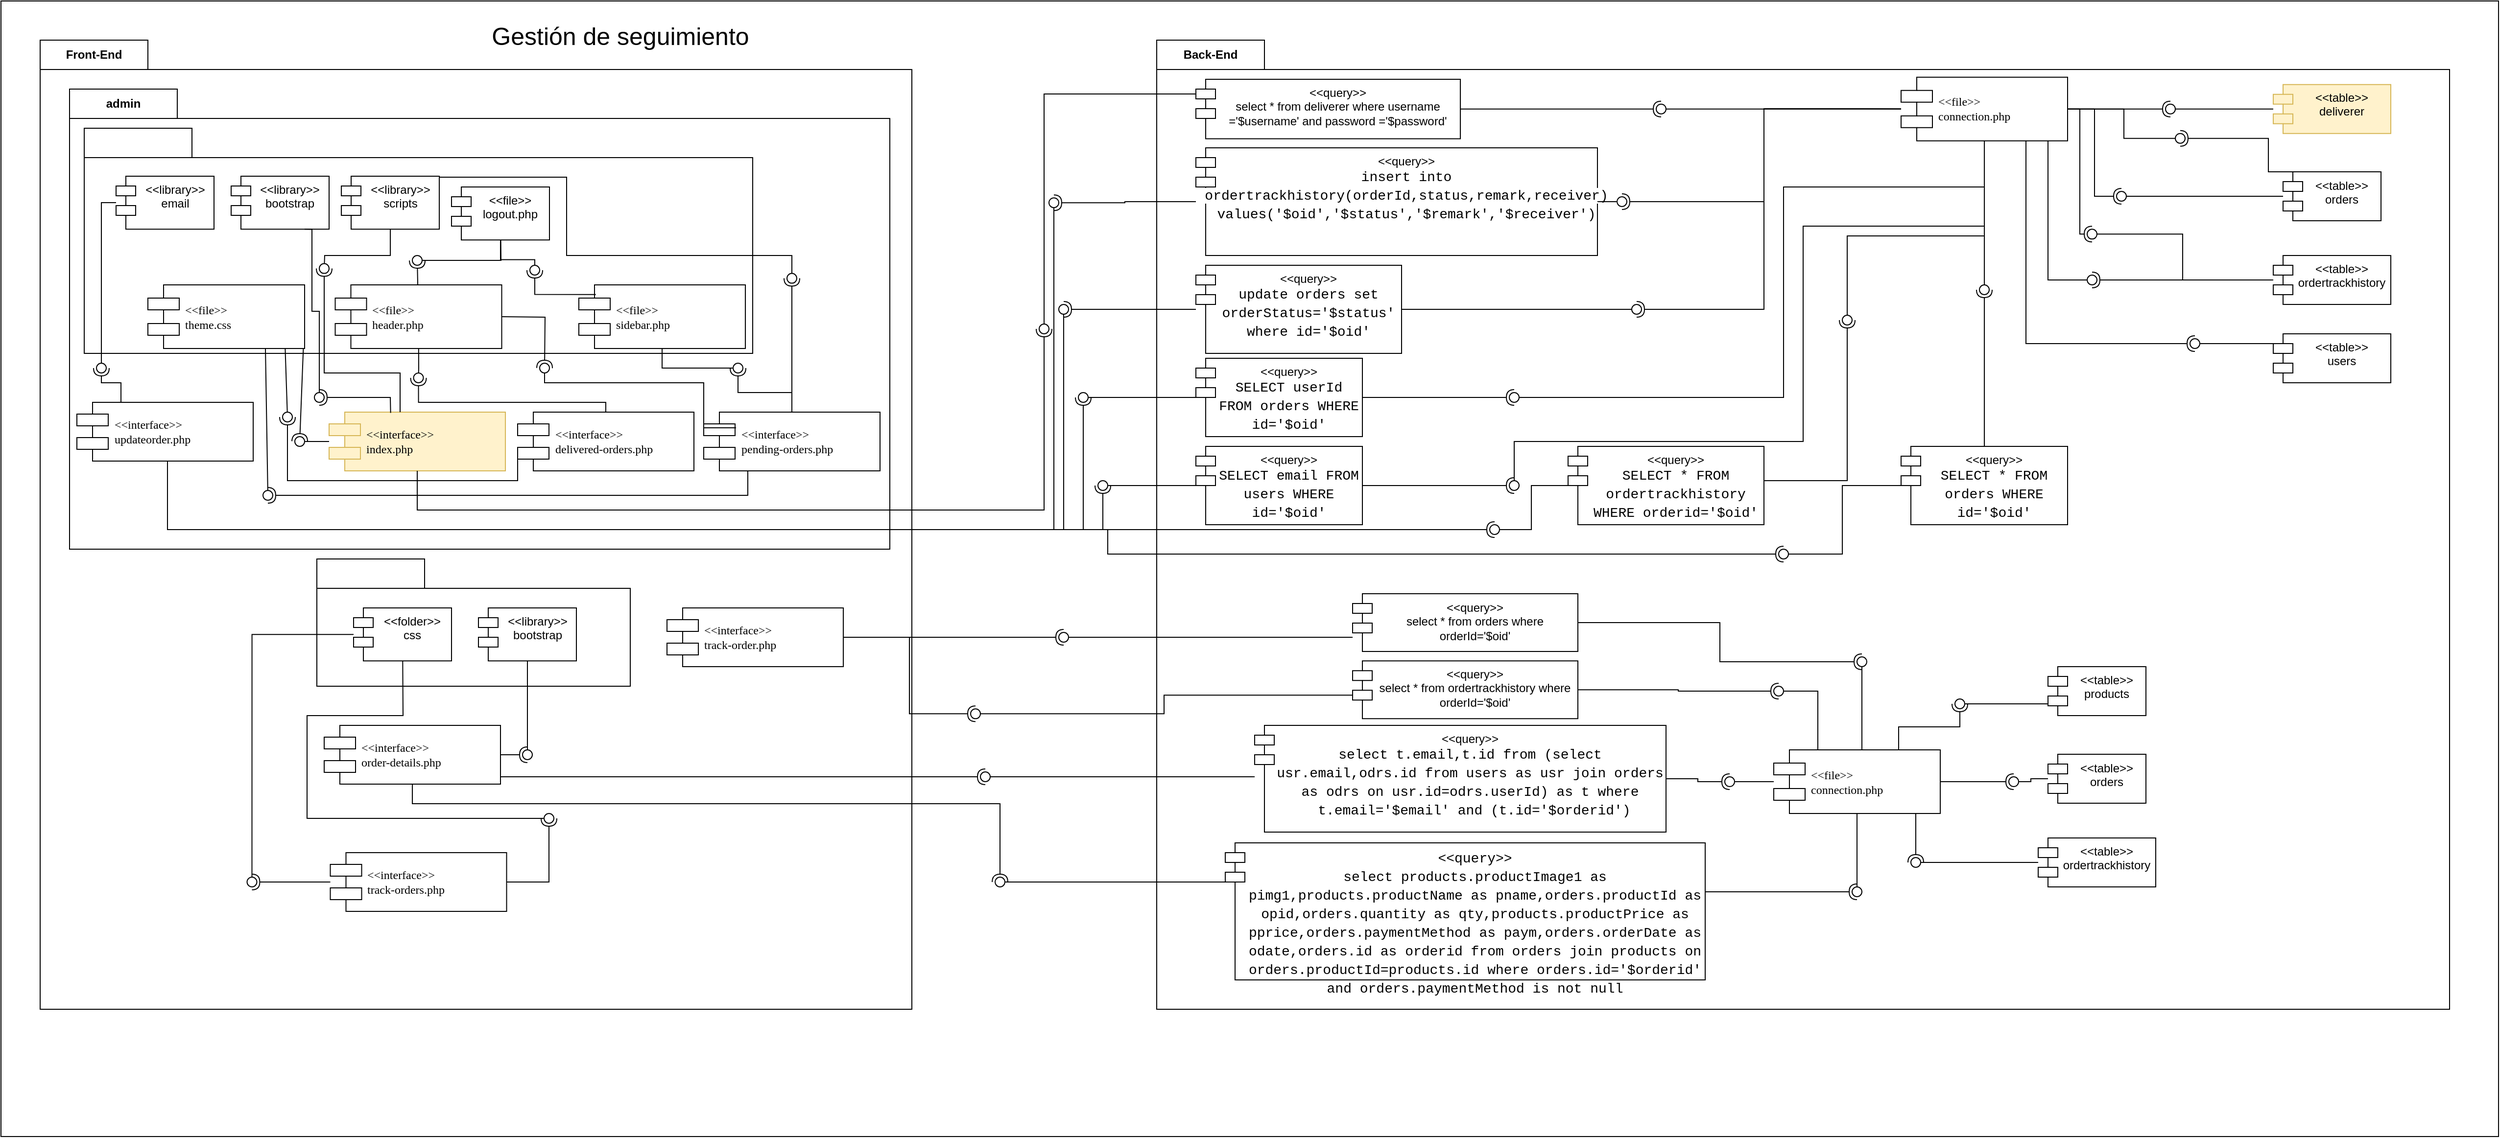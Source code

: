 <mxfile version="22.0.8" type="github">
  <diagram name="Page-1" id="5f0bae14-7c28-e335-631c-24af17079c00">
    <mxGraphModel dx="2534" dy="1632" grid="1" gridSize="10" guides="1" tooltips="1" connect="1" arrows="1" fold="1" page="1" pageScale="1" pageWidth="1100" pageHeight="850" background="none" math="0" shadow="0">
      <root>
        <mxCell id="0" />
        <mxCell id="1" parent="0" />
        <mxCell id="QajAvCTBg06aMJkXzNH2-1" value="" style="rounded=0;whiteSpace=wrap;html=1;movable=1;resizable=1;rotatable=1;deletable=1;editable=1;locked=0;connectable=1;" parent="1" vertex="1">
          <mxGeometry x="-20" y="-130" width="2550" height="1160" as="geometry" />
        </mxCell>
        <mxCell id="QajAvCTBg06aMJkXzNH2-115" value="Front-End" style="shape=folder;fontStyle=1;tabWidth=110;tabHeight=30;tabPosition=left;html=1;boundedLbl=1;labelInHeader=1;container=0;collapsible=0;whiteSpace=wrap;movable=1;resizable=1;rotatable=1;deletable=1;editable=1;locked=0;connectable=1;" parent="1" vertex="1">
          <mxGeometry x="20" y="-90" width="890" height="990" as="geometry" />
        </mxCell>
        <mxCell id="QajAvCTBg06aMJkXzNH2-2" value="&lt;font style=&quot;font-size: 25px;&quot;&gt;Gestión de seguimiento&lt;/font&gt;" style="text;strokeColor=none;align=center;fillColor=none;html=1;verticalAlign=middle;whiteSpace=wrap;rounded=0;movable=1;resizable=1;rotatable=1;deletable=1;editable=1;locked=0;connectable=1;" parent="1" vertex="1">
          <mxGeometry x="480" y="-110" width="265" height="30" as="geometry" />
        </mxCell>
        <mxCell id="QajAvCTBg06aMJkXzNH2-3" value="" style="html=1;strokeColor=none;resizeWidth=1;resizeHeight=1;fillColor=none;part=1;connectable=1;allowArrows=0;deletable=1;whiteSpace=wrap;movable=1;resizable=1;rotatable=1;editable=1;locked=0;" parent="1" vertex="1">
          <mxGeometry x="42.5" y="-10" width="573.3" height="403.226" as="geometry">
            <mxPoint y="30" as="offset" />
          </mxGeometry>
        </mxCell>
        <mxCell id="QajAvCTBg06aMJkXzNH2-4" value="admin" style="shape=folder;fontStyle=1;tabWidth=110;tabHeight=30;tabPosition=left;html=1;boundedLbl=1;labelInHeader=1;container=0;collapsible=0;whiteSpace=wrap;movable=1;resizable=1;rotatable=1;deletable=1;editable=1;locked=0;connectable=1;" parent="1" vertex="1">
          <mxGeometry x="50" y="-40" width="837.5" height="470" as="geometry" />
        </mxCell>
        <mxCell id="QajAvCTBg06aMJkXzNH2-5" value="" style="shape=folder;fontStyle=1;tabWidth=110;tabHeight=30;tabPosition=left;html=1;boundedLbl=1;labelInHeader=1;container=0;collapsible=0;whiteSpace=wrap;movable=1;resizable=1;rotatable=1;deletable=1;editable=1;locked=0;connectable=1;" parent="1" vertex="1">
          <mxGeometry x="65" width="682.5" height="230" as="geometry" />
        </mxCell>
        <mxCell id="QajAvCTBg06aMJkXzNH2-6" value="&amp;lt;&amp;lt;interface&amp;gt;&amp;gt;&lt;br&gt;delivered-orders.php" style="shape=component;align=left;spacingLeft=36;rounded=0;shadow=0;comic=0;labelBackgroundColor=none;strokeWidth=1;fontFamily=Verdana;fontSize=12;html=1;movable=1;resizable=1;rotatable=1;deletable=1;editable=1;locked=0;connectable=1;" parent="1" vertex="1">
          <mxGeometry x="507.5" y="290" width="180" height="60" as="geometry" />
        </mxCell>
        <mxCell id="QajAvCTBg06aMJkXzNH2-7" value="" style="ellipse;whiteSpace=wrap;html=1;align=center;aspect=fixed;fillColor=none;strokeColor=none;resizable=1;perimeter=centerPerimeter;rotatable=1;allowArrows=0;points=[];outlineConnect=1;movable=1;deletable=1;editable=1;locked=0;connectable=1;" parent="1" vertex="1">
          <mxGeometry x="440" y="280" width="10" height="10" as="geometry" />
        </mxCell>
        <mxCell id="QajAvCTBg06aMJkXzNH2-8" value="&amp;lt;&amp;lt;interface&amp;gt;&amp;gt;&lt;br&gt;index.php" style="shape=component;align=left;spacingLeft=36;rounded=0;shadow=0;comic=0;labelBackgroundColor=none;strokeWidth=1;fontFamily=Verdana;fontSize=12;html=1;movable=1;resizable=1;rotatable=1;deletable=1;editable=1;locked=0;connectable=1;fillColor=#fff2cc;strokeColor=#d6b656;" parent="1" vertex="1">
          <mxGeometry x="315" y="290" width="180" height="60" as="geometry" />
        </mxCell>
        <mxCell id="QajAvCTBg06aMJkXzNH2-10" value="" style="ellipse;whiteSpace=wrap;html=1;align=center;aspect=fixed;fillColor=none;strokeColor=none;resizable=1;perimeter=centerPerimeter;rotatable=1;allowArrows=0;points=[];outlineConnect=1;movable=1;deletable=1;editable=1;locked=0;connectable=1;" parent="1" vertex="1">
          <mxGeometry x="457.5" y="430" width="10" height="10" as="geometry" />
        </mxCell>
        <mxCell id="QajAvCTBg06aMJkXzNH2-14" value="" style="ellipse;whiteSpace=wrap;html=1;align=center;aspect=fixed;fillColor=none;strokeColor=none;resizable=1;perimeter=centerPerimeter;rotatable=1;allowArrows=0;points=[];outlineConnect=1;movable=1;deletable=1;editable=1;locked=0;connectable=1;" parent="1" vertex="1">
          <mxGeometry x="400" y="250" width="10" height="10" as="geometry" />
        </mxCell>
        <mxCell id="QajAvCTBg06aMJkXzNH2-17" value="&amp;lt;&amp;lt;file&amp;gt;&amp;gt;&lt;br&gt;theme.css" style="shape=component;align=left;spacingLeft=36;rounded=0;shadow=0;comic=0;labelBackgroundColor=none;strokeWidth=1;fontFamily=Verdana;fontSize=12;html=1;movable=1;resizable=1;rotatable=1;deletable=1;editable=1;locked=0;connectable=1;" parent="1" vertex="1">
          <mxGeometry x="130" y="160.0" width="160" height="65.018" as="geometry" />
        </mxCell>
        <mxCell id="QajAvCTBg06aMJkXzNH2-20" value="&amp;lt;&amp;lt;library&amp;gt;&amp;gt;&lt;br&gt;email" style="shape=module;align=left;spacingLeft=20;align=center;verticalAlign=top;whiteSpace=wrap;html=1;movable=1;resizable=1;rotatable=1;deletable=1;editable=1;locked=0;connectable=1;" parent="1" vertex="1">
          <mxGeometry x="97.5" y="48.998" width="100" height="54.182" as="geometry" />
        </mxCell>
        <mxCell id="QajAvCTBg06aMJkXzNH2-51" value="&amp;lt;&amp;lt;file&amp;gt;&amp;gt;&lt;br&gt;header.php" style="shape=component;align=left;spacingLeft=36;rounded=0;shadow=0;comic=0;labelBackgroundColor=none;strokeWidth=1;fontFamily=Verdana;fontSize=12;html=1;movable=1;resizable=1;rotatable=1;deletable=1;editable=1;locked=0;connectable=1;" parent="1" vertex="1">
          <mxGeometry x="321.25" y="160.0" width="170" height="65.018" as="geometry" />
        </mxCell>
        <mxCell id="QajAvCTBg06aMJkXzNH2-61" value="" style="ellipse;whiteSpace=wrap;html=1;align=center;aspect=fixed;fillColor=none;strokeColor=none;resizable=1;perimeter=centerPerimeter;rotatable=1;allowArrows=0;points=[];outlineConnect=1;movable=1;deletable=1;editable=1;locked=0;connectable=1;" parent="1" vertex="1">
          <mxGeometry x="582.5" y="138.31" width="10" height="10" as="geometry" />
        </mxCell>
        <mxCell id="QajAvCTBg06aMJkXzNH2-64" value="" style="ellipse;whiteSpace=wrap;html=1;align=center;aspect=fixed;fillColor=none;strokeColor=none;resizable=1;perimeter=centerPerimeter;rotatable=1;allowArrows=0;points=[];outlineConnect=1;movable=1;deletable=1;editable=1;locked=0;connectable=1;" parent="1" vertex="1">
          <mxGeometry x="758.75" y="430" width="10" height="10" as="geometry" />
        </mxCell>
        <mxCell id="QajAvCTBg06aMJkXzNH2-65" value="&amp;lt;&amp;lt;library&amp;gt;&amp;gt;&lt;br&gt;bootstrap" style="shape=module;align=left;spacingLeft=20;align=center;verticalAlign=top;whiteSpace=wrap;html=1;movable=1;resizable=1;rotatable=1;deletable=1;editable=1;locked=0;connectable=1;" parent="1" vertex="1">
          <mxGeometry x="215" y="48.998" width="100" height="54.182" as="geometry" />
        </mxCell>
        <mxCell id="QajAvCTBg06aMJkXzNH2-66" value="&amp;lt;&amp;lt;file&amp;gt;&amp;gt;&lt;br&gt;sidebar.php" style="shape=component;align=left;spacingLeft=36;rounded=0;shadow=0;comic=0;labelBackgroundColor=none;strokeWidth=1;fontFamily=Verdana;fontSize=12;html=1;movable=1;resizable=1;rotatable=1;deletable=1;editable=1;locked=0;connectable=1;" parent="1" vertex="1">
          <mxGeometry x="570" y="160.0" width="170" height="65.018" as="geometry" />
        </mxCell>
        <mxCell id="QajAvCTBg06aMJkXzNH2-71" value="&amp;lt;&amp;lt;file&amp;gt;&amp;gt;&lt;br&gt;logout.php" style="shape=module;align=left;spacingLeft=20;align=center;verticalAlign=top;whiteSpace=wrap;html=1;movable=1;resizable=1;rotatable=1;deletable=1;editable=1;locked=0;connectable=1;" parent="1" vertex="1">
          <mxGeometry x="440" y="59.998" width="100" height="54.182" as="geometry" />
        </mxCell>
        <mxCell id="QajAvCTBg06aMJkXzNH2-72" value="&amp;lt;&amp;lt;interface&amp;gt;&amp;gt;&lt;br&gt;pending-orders.php" style="shape=component;align=left;spacingLeft=36;rounded=0;shadow=0;comic=0;labelBackgroundColor=none;strokeWidth=1;fontFamily=Verdana;fontSize=12;html=1;movable=1;resizable=1;rotatable=1;deletable=1;editable=1;locked=0;connectable=1;" parent="1" vertex="1">
          <mxGeometry x="697.5" y="290" width="180" height="60" as="geometry" />
        </mxCell>
        <mxCell id="QajAvCTBg06aMJkXzNH2-73" value="&amp;lt;&amp;lt;interface&amp;gt;&amp;gt;&lt;br&gt;updateorder.php" style="shape=component;align=left;spacingLeft=36;rounded=0;shadow=0;comic=0;labelBackgroundColor=none;strokeWidth=1;fontFamily=Verdana;fontSize=12;html=1;movable=1;resizable=1;rotatable=1;deletable=1;editable=1;locked=0;connectable=1;" parent="1" vertex="1">
          <mxGeometry x="57.5" y="280" width="180" height="60" as="geometry" />
        </mxCell>
        <mxCell id="QajAvCTBg06aMJkXzNH2-74" value="&amp;lt;&amp;lt;library&amp;gt;&amp;gt;&lt;br&gt;scripts" style="shape=module;align=left;spacingLeft=20;align=center;verticalAlign=top;whiteSpace=wrap;html=1;movable=1;resizable=1;rotatable=1;deletable=1;editable=1;locked=0;connectable=1;" parent="1" vertex="1">
          <mxGeometry x="327.5" y="48.998" width="100" height="54.182" as="geometry" />
        </mxCell>
        <mxCell id="QajAvCTBg06aMJkXzNH2-75" value="" style="rounded=0;orthogonalLoop=1;jettySize=auto;html=1;endArrow=halfCircle;endFill=0;endSize=6;strokeWidth=1;sketch=0;exitX=0.349;exitY=0.013;exitDx=0;exitDy=0;exitPerimeter=0;movable=1;resizable=1;rotatable=1;deletable=1;editable=1;locked=0;connectable=1;" parent="1" source="QajAvCTBg06aMJkXzNH2-8" target="QajAvCTBg06aMJkXzNH2-77" edge="1">
          <mxGeometry relative="1" as="geometry">
            <mxPoint x="327.5" y="276" as="sourcePoint" />
            <Array as="points">
              <mxPoint x="377.5" y="275" />
            </Array>
          </mxGeometry>
        </mxCell>
        <mxCell id="QajAvCTBg06aMJkXzNH2-76" value="" style="rounded=0;orthogonalLoop=1;jettySize=auto;html=1;endArrow=oval;endFill=0;sketch=0;sourcePerimeterSpacing=0;targetPerimeterSpacing=0;endSize=10;exitX=0.75;exitY=1;exitDx=0;exitDy=0;edgeStyle=orthogonalEdgeStyle;movable=1;resizable=1;rotatable=1;deletable=1;editable=1;locked=0;connectable=1;" parent="1" source="QajAvCTBg06aMJkXzNH2-65" target="QajAvCTBg06aMJkXzNH2-77" edge="1">
          <mxGeometry relative="1" as="geometry">
            <mxPoint x="287.5" y="276" as="sourcePoint" />
            <Array as="points">
              <mxPoint x="297.5" y="103" />
              <mxPoint x="297.5" y="187" />
              <mxPoint x="305.5" y="187" />
            </Array>
          </mxGeometry>
        </mxCell>
        <mxCell id="QajAvCTBg06aMJkXzNH2-77" value="" style="ellipse;whiteSpace=wrap;html=1;align=center;aspect=fixed;fillColor=none;strokeColor=none;resizable=0;perimeter=centerPerimeter;rotatable=0;allowArrows=0;points=[];outlineConnect=1;" parent="1" vertex="1">
          <mxGeometry x="300" y="270" width="10" height="10" as="geometry" />
        </mxCell>
        <mxCell id="QajAvCTBg06aMJkXzNH2-78" value="" style="rounded=0;orthogonalLoop=1;jettySize=auto;html=1;endArrow=halfCircle;endFill=0;endSize=6;strokeWidth=1;sketch=0;exitX=0.992;exitY=0.996;exitDx=0;exitDy=0;exitPerimeter=0;movable=1;resizable=1;rotatable=1;deletable=1;editable=1;locked=0;connectable=1;" parent="1" source="QajAvCTBg06aMJkXzNH2-17" target="QajAvCTBg06aMJkXzNH2-80" edge="1">
          <mxGeometry relative="1" as="geometry">
            <mxPoint x="290.5" y="360" as="sourcePoint" />
          </mxGeometry>
        </mxCell>
        <mxCell id="QajAvCTBg06aMJkXzNH2-79" value="" style="rounded=0;orthogonalLoop=1;jettySize=auto;html=1;endArrow=oval;endFill=0;sketch=0;sourcePerimeterSpacing=0;targetPerimeterSpacing=0;endSize=10;movable=1;resizable=1;rotatable=1;deletable=1;editable=1;locked=0;connectable=1;" parent="1" source="QajAvCTBg06aMJkXzNH2-8" target="QajAvCTBg06aMJkXzNH2-80" edge="1">
          <mxGeometry relative="1" as="geometry">
            <mxPoint x="250.5" y="360" as="sourcePoint" />
          </mxGeometry>
        </mxCell>
        <mxCell id="QajAvCTBg06aMJkXzNH2-80" value="" style="ellipse;whiteSpace=wrap;html=1;align=center;aspect=fixed;fillColor=none;strokeColor=none;resizable=0;perimeter=centerPerimeter;rotatable=0;allowArrows=0;points=[];outlineConnect=1;" parent="1" vertex="1">
          <mxGeometry x="280" y="315" width="10" height="10" as="geometry" />
        </mxCell>
        <mxCell id="QajAvCTBg06aMJkXzNH2-81" value="" style="rounded=0;orthogonalLoop=1;jettySize=auto;html=1;endArrow=halfCircle;endFill=0;endSize=6;strokeWidth=1;sketch=0;edgeStyle=orthogonalEdgeStyle;movable=1;resizable=1;rotatable=1;deletable=1;editable=1;locked=0;connectable=1;" parent="1" source="QajAvCTBg06aMJkXzNH2-6" target="QajAvCTBg06aMJkXzNH2-83" edge="1">
          <mxGeometry relative="1" as="geometry">
            <mxPoint x="510.5" y="275" as="sourcePoint" />
            <Array as="points">
              <mxPoint x="597.5" y="280" />
              <mxPoint x="406.5" y="280" />
            </Array>
          </mxGeometry>
        </mxCell>
        <mxCell id="QajAvCTBg06aMJkXzNH2-82" value="" style="rounded=0;orthogonalLoop=1;jettySize=auto;html=1;endArrow=oval;endFill=0;sketch=0;sourcePerimeterSpacing=0;targetPerimeterSpacing=0;endSize=10;movable=1;resizable=1;rotatable=1;deletable=1;editable=1;locked=0;connectable=1;" parent="1" source="QajAvCTBg06aMJkXzNH2-51" target="QajAvCTBg06aMJkXzNH2-83" edge="1">
          <mxGeometry relative="1" as="geometry">
            <mxPoint x="470.5" y="275" as="sourcePoint" />
            <Array as="points">
              <mxPoint x="406.5" y="245" />
            </Array>
          </mxGeometry>
        </mxCell>
        <mxCell id="QajAvCTBg06aMJkXzNH2-83" value="" style="ellipse;whiteSpace=wrap;html=1;align=center;aspect=fixed;fillColor=none;strokeColor=none;resizable=1;perimeter=centerPerimeter;rotatable=1;allowArrows=0;points=[];outlineConnect=1;movable=1;deletable=1;editable=1;locked=0;connectable=1;" parent="1" vertex="1">
          <mxGeometry x="401.25" y="250" width="10" height="10" as="geometry" />
        </mxCell>
        <mxCell id="QajAvCTBg06aMJkXzNH2-84" value="" style="rounded=0;orthogonalLoop=1;jettySize=auto;html=1;endArrow=halfCircle;endFill=0;endSize=6;strokeWidth=1;sketch=0;exitX=1;exitY=0.5;exitDx=0;exitDy=0;movable=1;resizable=1;rotatable=1;deletable=1;editable=1;locked=0;connectable=1;" parent="1" source="QajAvCTBg06aMJkXzNH2-51" target="QajAvCTBg06aMJkXzNH2-86" edge="1">
          <mxGeometry relative="1" as="geometry">
            <mxPoint x="652.5" y="351" as="sourcePoint" />
            <Array as="points">
              <mxPoint x="535.5" y="193" />
            </Array>
          </mxGeometry>
        </mxCell>
        <mxCell id="QajAvCTBg06aMJkXzNH2-85" value="" style="rounded=0;orthogonalLoop=1;jettySize=auto;html=1;endArrow=oval;endFill=0;sketch=0;sourcePerimeterSpacing=0;targetPerimeterSpacing=0;endSize=10;edgeStyle=orthogonalEdgeStyle;exitX=0.183;exitY=0.267;exitDx=0;exitDy=0;exitPerimeter=0;movable=1;resizable=1;rotatable=1;deletable=1;editable=1;locked=0;connectable=1;" parent="1" source="QajAvCTBg06aMJkXzNH2-72" target="QajAvCTBg06aMJkXzNH2-86" edge="1">
          <mxGeometry relative="1" as="geometry">
            <mxPoint x="612.5" y="351" as="sourcePoint" />
            <Array as="points">
              <mxPoint x="697.5" y="306" />
              <mxPoint x="697.5" y="260" />
              <mxPoint x="535.5" y="260" />
            </Array>
          </mxGeometry>
        </mxCell>
        <mxCell id="QajAvCTBg06aMJkXzNH2-86" value="" style="ellipse;whiteSpace=wrap;html=1;align=center;aspect=fixed;fillColor=none;strokeColor=none;resizable=0;perimeter=centerPerimeter;rotatable=0;allowArrows=0;points=[];outlineConnect=1;" parent="1" vertex="1">
          <mxGeometry x="530" y="240" width="10" height="10" as="geometry" />
        </mxCell>
        <mxCell id="QajAvCTBg06aMJkXzNH2-87" value="" style="rounded=0;orthogonalLoop=1;jettySize=auto;html=1;endArrow=halfCircle;endFill=0;endSize=6;strokeWidth=1;sketch=0;edgeStyle=orthogonalEdgeStyle;exitX=0.5;exitY=0;exitDx=0;exitDy=0;movable=1;resizable=1;rotatable=1;deletable=1;editable=1;locked=0;connectable=1;" parent="1" source="QajAvCTBg06aMJkXzNH2-72" target="QajAvCTBg06aMJkXzNH2-89" edge="1">
          <mxGeometry relative="1" as="geometry">
            <mxPoint x="760.5" y="360" as="sourcePoint" />
          </mxGeometry>
        </mxCell>
        <mxCell id="QajAvCTBg06aMJkXzNH2-88" value="" style="rounded=0;orthogonalLoop=1;jettySize=auto;html=1;endArrow=oval;endFill=0;sketch=0;sourcePerimeterSpacing=0;targetPerimeterSpacing=0;endSize=10;edgeStyle=orthogonalEdgeStyle;movable=1;resizable=1;rotatable=1;deletable=1;editable=1;locked=0;connectable=1;" parent="1" source="QajAvCTBg06aMJkXzNH2-66" target="QajAvCTBg06aMJkXzNH2-89" edge="1">
          <mxGeometry relative="1" as="geometry">
            <mxPoint x="720.5" y="360" as="sourcePoint" />
          </mxGeometry>
        </mxCell>
        <mxCell id="QajAvCTBg06aMJkXzNH2-89" value="" style="ellipse;whiteSpace=wrap;html=1;align=center;aspect=fixed;fillColor=none;strokeColor=none;resizable=0;perimeter=centerPerimeter;rotatable=0;allowArrows=0;points=[];outlineConnect=1;" parent="1" vertex="1">
          <mxGeometry x="727.5" y="240" width="10" height="10" as="geometry" />
        </mxCell>
        <mxCell id="QajAvCTBg06aMJkXzNH2-90" value="" style="rounded=0;orthogonalLoop=1;jettySize=auto;html=1;endArrow=halfCircle;endFill=0;endSize=6;strokeWidth=1;sketch=0;exitX=0;exitY=0.7;exitDx=0;exitDy=0;movable=1;resizable=1;rotatable=1;deletable=1;editable=1;locked=0;connectable=1;" parent="1" source="QajAvCTBg06aMJkXzNH2-6" target="QajAvCTBg06aMJkXzNH2-92" edge="1">
          <mxGeometry relative="1" as="geometry">
            <mxPoint x="287.5" y="385" as="sourcePoint" />
            <Array as="points">
              <mxPoint x="507.5" y="360" />
              <mxPoint x="272.5" y="360" />
            </Array>
          </mxGeometry>
        </mxCell>
        <mxCell id="QajAvCTBg06aMJkXzNH2-91" value="" style="rounded=0;orthogonalLoop=1;jettySize=auto;html=1;endArrow=oval;endFill=0;sketch=0;sourcePerimeterSpacing=0;targetPerimeterSpacing=0;endSize=10;exitX=0.876;exitY=0.996;exitDx=0;exitDy=0;exitPerimeter=0;movable=1;resizable=1;rotatable=1;deletable=1;editable=1;locked=0;connectable=1;" parent="1" source="QajAvCTBg06aMJkXzNH2-17" target="QajAvCTBg06aMJkXzNH2-92" edge="1">
          <mxGeometry relative="1" as="geometry">
            <mxPoint x="247.5" y="385" as="sourcePoint" />
          </mxGeometry>
        </mxCell>
        <mxCell id="QajAvCTBg06aMJkXzNH2-92" value="" style="ellipse;whiteSpace=wrap;html=1;align=center;aspect=fixed;fillColor=none;strokeColor=none;resizable=1;perimeter=centerPerimeter;rotatable=1;allowArrows=0;points=[];outlineConnect=1;movable=1;deletable=1;editable=1;locked=0;connectable=1;" parent="1" vertex="1">
          <mxGeometry x="267.5" y="290" width="10" height="10" as="geometry" />
        </mxCell>
        <mxCell id="QajAvCTBg06aMJkXzNH2-93" value="" style="rounded=0;orthogonalLoop=1;jettySize=auto;html=1;endArrow=halfCircle;endFill=0;endSize=6;strokeWidth=1;sketch=0;exitX=0.25;exitY=1;exitDx=0;exitDy=0;movable=1;resizable=1;rotatable=1;deletable=1;editable=1;locked=0;connectable=1;" parent="1" source="QajAvCTBg06aMJkXzNH2-72" target="QajAvCTBg06aMJkXzNH2-95" edge="1">
          <mxGeometry relative="1" as="geometry">
            <mxPoint x="290.5" y="426" as="sourcePoint" />
            <Array as="points">
              <mxPoint x="742.5" y="375" />
            </Array>
          </mxGeometry>
        </mxCell>
        <mxCell id="QajAvCTBg06aMJkXzNH2-94" value="" style="rounded=0;orthogonalLoop=1;jettySize=auto;html=1;endArrow=oval;endFill=0;sketch=0;sourcePerimeterSpacing=0;targetPerimeterSpacing=0;endSize=10;exitX=0.75;exitY=1;exitDx=0;exitDy=0;movable=1;resizable=1;rotatable=1;deletable=1;editable=1;locked=0;connectable=1;" parent="1" source="QajAvCTBg06aMJkXzNH2-17" target="QajAvCTBg06aMJkXzNH2-95" edge="1">
          <mxGeometry relative="1" as="geometry">
            <mxPoint x="250.5" y="426" as="sourcePoint" />
          </mxGeometry>
        </mxCell>
        <mxCell id="QajAvCTBg06aMJkXzNH2-95" value="" style="ellipse;whiteSpace=wrap;html=1;align=center;aspect=fixed;fillColor=none;strokeColor=none;resizable=0;perimeter=centerPerimeter;rotatable=0;allowArrows=0;points=[];outlineConnect=1;" parent="1" vertex="1">
          <mxGeometry x="247.5" y="370" width="10" height="10" as="geometry" />
        </mxCell>
        <mxCell id="QajAvCTBg06aMJkXzNH2-96" value="" style="rounded=0;orthogonalLoop=1;jettySize=auto;html=1;endArrow=halfCircle;endFill=0;endSize=6;strokeWidth=1;sketch=0;exitX=0.25;exitY=0;exitDx=0;exitDy=0;edgeStyle=orthogonalEdgeStyle;movable=1;resizable=1;rotatable=1;deletable=1;editable=1;locked=0;connectable=1;" parent="1" source="QajAvCTBg06aMJkXzNH2-73" target="QajAvCTBg06aMJkXzNH2-98" edge="1">
          <mxGeometry relative="1" as="geometry">
            <mxPoint x="127.5" y="265" as="sourcePoint" />
          </mxGeometry>
        </mxCell>
        <mxCell id="QajAvCTBg06aMJkXzNH2-97" value="" style="rounded=0;orthogonalLoop=1;jettySize=auto;html=1;endArrow=oval;endFill=0;sketch=0;sourcePerimeterSpacing=0;targetPerimeterSpacing=0;endSize=10;movable=1;resizable=1;rotatable=1;deletable=1;editable=1;locked=0;connectable=1;" parent="1" source="QajAvCTBg06aMJkXzNH2-20" target="QajAvCTBg06aMJkXzNH2-98" edge="1">
          <mxGeometry relative="1" as="geometry">
            <mxPoint x="87.5" y="265" as="sourcePoint" />
            <Array as="points">
              <mxPoint x="82.5" y="76" />
            </Array>
          </mxGeometry>
        </mxCell>
        <mxCell id="QajAvCTBg06aMJkXzNH2-98" value="" style="ellipse;whiteSpace=wrap;html=1;align=center;aspect=fixed;fillColor=none;strokeColor=none;resizable=0;perimeter=centerPerimeter;rotatable=0;allowArrows=0;points=[];outlineConnect=1;" parent="1" vertex="1">
          <mxGeometry x="77.5" y="240" width="10" height="10" as="geometry" />
        </mxCell>
        <mxCell id="QajAvCTBg06aMJkXzNH2-99" value="" style="rounded=0;orthogonalLoop=1;jettySize=auto;html=1;endArrow=halfCircle;endFill=0;endSize=6;strokeWidth=1;sketch=0;movable=1;resizable=1;rotatable=1;deletable=1;editable=1;locked=0;connectable=1;" parent="1" source="QajAvCTBg06aMJkXzNH2-72" target="QajAvCTBg06aMJkXzNH2-101" edge="1">
          <mxGeometry relative="1" as="geometry">
            <mxPoint x="426.5" y="143" as="sourcePoint" />
          </mxGeometry>
        </mxCell>
        <mxCell id="QajAvCTBg06aMJkXzNH2-100" value="" style="rounded=0;orthogonalLoop=1;jettySize=auto;html=1;endArrow=oval;endFill=0;sketch=0;sourcePerimeterSpacing=0;targetPerimeterSpacing=0;endSize=10;edgeStyle=orthogonalEdgeStyle;exitX=1;exitY=0.5;exitDx=0;exitDy=0;movable=1;resizable=1;rotatable=1;deletable=1;editable=1;locked=0;connectable=1;" parent="1" source="QajAvCTBg06aMJkXzNH2-74" target="QajAvCTBg06aMJkXzNH2-101" edge="1">
          <mxGeometry relative="1" as="geometry">
            <mxPoint x="386.5" y="143" as="sourcePoint" />
            <Array as="points">
              <mxPoint x="427.5" y="50" />
              <mxPoint x="557.5" y="50" />
              <mxPoint x="557.5" y="130" />
              <mxPoint x="787.5" y="130" />
            </Array>
          </mxGeometry>
        </mxCell>
        <mxCell id="QajAvCTBg06aMJkXzNH2-101" value="" style="ellipse;whiteSpace=wrap;html=1;align=center;aspect=fixed;fillColor=none;strokeColor=none;resizable=0;perimeter=centerPerimeter;rotatable=0;allowArrows=0;points=[];outlineConnect=1;" parent="1" vertex="1">
          <mxGeometry x="782.5" y="148.31" width="10" height="10" as="geometry" />
        </mxCell>
        <mxCell id="QajAvCTBg06aMJkXzNH2-102" value="" style="rounded=0;orthogonalLoop=1;jettySize=auto;html=1;endArrow=halfCircle;endFill=0;endSize=6;strokeWidth=1;sketch=0;edgeStyle=orthogonalEdgeStyle;movable=1;resizable=1;rotatable=1;deletable=1;editable=1;locked=0;connectable=1;" parent="1" source="QajAvCTBg06aMJkXzNH2-8" target="QajAvCTBg06aMJkXzNH2-104" edge="1">
          <mxGeometry relative="1" as="geometry">
            <mxPoint x="377.5" y="143" as="sourcePoint" />
            <Array as="points">
              <mxPoint x="387.5" y="250" />
              <mxPoint x="310.5" y="250" />
            </Array>
          </mxGeometry>
        </mxCell>
        <mxCell id="QajAvCTBg06aMJkXzNH2-103" value="" style="rounded=0;orthogonalLoop=1;jettySize=auto;html=1;endArrow=oval;endFill=0;sketch=0;sourcePerimeterSpacing=0;targetPerimeterSpacing=0;endSize=10;movable=1;resizable=1;rotatable=1;deletable=1;editable=1;locked=0;connectable=1;" parent="1" source="QajAvCTBg06aMJkXzNH2-74" target="QajAvCTBg06aMJkXzNH2-104" edge="1">
          <mxGeometry relative="1" as="geometry">
            <mxPoint x="337.5" y="143" as="sourcePoint" />
            <Array as="points">
              <mxPoint x="377.5" y="130" />
              <mxPoint x="310.5" y="130" />
            </Array>
          </mxGeometry>
        </mxCell>
        <mxCell id="QajAvCTBg06aMJkXzNH2-104" value="" style="ellipse;whiteSpace=wrap;html=1;align=center;aspect=fixed;fillColor=none;strokeColor=none;resizable=0;perimeter=centerPerimeter;rotatable=0;allowArrows=0;points=[];outlineConnect=1;" parent="1" vertex="1">
          <mxGeometry x="305" y="138.31" width="10" height="10" as="geometry" />
        </mxCell>
        <mxCell id="QajAvCTBg06aMJkXzNH2-105" value="" style="rounded=0;orthogonalLoop=1;jettySize=auto;html=1;endArrow=halfCircle;endFill=0;endSize=6;strokeWidth=1;sketch=0;movable=1;resizable=1;rotatable=1;deletable=1;editable=1;locked=0;connectable=1;" parent="1" source="QajAvCTBg06aMJkXzNH2-51" target="QajAvCTBg06aMJkXzNH2-107" edge="1">
          <mxGeometry relative="1" as="geometry">
            <mxPoint x="510.5" y="143" as="sourcePoint" />
          </mxGeometry>
        </mxCell>
        <mxCell id="QajAvCTBg06aMJkXzNH2-106" value="" style="rounded=0;orthogonalLoop=1;jettySize=auto;html=1;endArrow=oval;endFill=0;sketch=0;sourcePerimeterSpacing=0;targetPerimeterSpacing=0;endSize=10;movable=1;resizable=1;rotatable=1;deletable=1;editable=1;locked=0;connectable=1;" parent="1" source="QajAvCTBg06aMJkXzNH2-71" target="QajAvCTBg06aMJkXzNH2-107" edge="1">
          <mxGeometry relative="1" as="geometry">
            <mxPoint x="470.5" y="143" as="sourcePoint" />
            <Array as="points">
              <mxPoint x="490.5" y="135" />
            </Array>
          </mxGeometry>
        </mxCell>
        <mxCell id="QajAvCTBg06aMJkXzNH2-107" value="" style="ellipse;whiteSpace=wrap;html=1;align=center;aspect=fixed;fillColor=none;strokeColor=none;resizable=0;perimeter=centerPerimeter;rotatable=0;allowArrows=0;points=[];outlineConnect=1;" parent="1" vertex="1">
          <mxGeometry x="400" y="130" width="10" height="10" as="geometry" />
        </mxCell>
        <mxCell id="QajAvCTBg06aMJkXzNH2-108" value="" style="rounded=0;orthogonalLoop=1;jettySize=auto;html=1;endArrow=halfCircle;endFill=0;endSize=6;strokeWidth=1;sketch=0;edgeStyle=orthogonalEdgeStyle;exitX=0.102;exitY=0.151;exitDx=0;exitDy=0;exitPerimeter=0;movable=1;resizable=1;rotatable=1;deletable=1;editable=1;locked=0;connectable=1;" parent="1" source="QajAvCTBg06aMJkXzNH2-66" target="QajAvCTBg06aMJkXzNH2-110" edge="1">
          <mxGeometry relative="1" as="geometry">
            <mxPoint x="557.5" y="163" as="sourcePoint" />
            <Array as="points">
              <mxPoint x="525.5" y="170" />
            </Array>
          </mxGeometry>
        </mxCell>
        <mxCell id="QajAvCTBg06aMJkXzNH2-109" value="" style="rounded=0;orthogonalLoop=1;jettySize=auto;html=1;endArrow=oval;endFill=0;sketch=0;sourcePerimeterSpacing=0;targetPerimeterSpacing=0;endSize=10;edgeStyle=orthogonalEdgeStyle;movable=1;resizable=1;rotatable=1;deletable=1;editable=1;locked=0;connectable=1;" parent="1" source="QajAvCTBg06aMJkXzNH2-71" target="QajAvCTBg06aMJkXzNH2-110" edge="1">
          <mxGeometry relative="1" as="geometry">
            <mxPoint x="517.5" y="163" as="sourcePoint" />
          </mxGeometry>
        </mxCell>
        <mxCell id="QajAvCTBg06aMJkXzNH2-110" value="" style="ellipse;whiteSpace=wrap;html=1;align=center;aspect=fixed;fillColor=none;strokeColor=none;resizable=0;perimeter=centerPerimeter;rotatable=0;allowArrows=0;points=[];outlineConnect=1;" parent="1" vertex="1">
          <mxGeometry x="520" y="140" width="10" height="10" as="geometry" />
        </mxCell>
        <mxCell id="QajAvCTBg06aMJkXzNH2-122" value="" style="ellipse;whiteSpace=wrap;html=1;align=center;aspect=fixed;fillColor=none;strokeColor=none;resizable=1;perimeter=centerPerimeter;rotatable=1;allowArrows=0;points=[];outlineConnect=1;movable=1;deletable=1;editable=1;locked=0;connectable=1;" parent="1" vertex="1">
          <mxGeometry x="205" y="900" width="10" height="10" as="geometry" />
        </mxCell>
        <mxCell id="QajAvCTBg06aMJkXzNH2-128" value="" style="ellipse;whiteSpace=wrap;html=1;align=center;aspect=fixed;fillColor=none;strokeColor=none;resizable=1;perimeter=centerPerimeter;rotatable=1;allowArrows=0;points=[];outlineConnect=1;movable=1;deletable=1;editable=1;locked=0;connectable=1;" parent="1" vertex="1">
          <mxGeometry x="627.5" y="900" width="10" height="10" as="geometry" />
        </mxCell>
        <mxCell id="QajAvCTBg06aMJkXzNH2-171" value="" style="shape=folder;fontStyle=1;tabWidth=110;tabHeight=30;tabPosition=left;html=1;boundedLbl=1;labelInHeader=1;container=0;collapsible=0;whiteSpace=wrap;movable=1;resizable=1;rotatable=1;deletable=1;editable=1;locked=0;connectable=1;" parent="1" vertex="1">
          <mxGeometry x="302.5" y="440" width="320" height="130" as="geometry" />
        </mxCell>
        <mxCell id="QajAvCTBg06aMJkXzNH2-172" value="&amp;lt;&amp;lt;folder&amp;gt;&amp;gt;&lt;br&gt;css" style="shape=module;align=left;spacingLeft=20;align=center;verticalAlign=top;whiteSpace=wrap;html=1;movable=1;resizable=1;rotatable=1;deletable=1;editable=1;locked=0;connectable=1;" parent="1" vertex="1">
          <mxGeometry x="340" y="489.998" width="100" height="54.182" as="geometry" />
        </mxCell>
        <mxCell id="QajAvCTBg06aMJkXzNH2-173" value="&amp;lt;&amp;lt;library&amp;gt;&amp;gt;&lt;br&gt;bootstrap" style="shape=module;align=left;spacingLeft=20;align=center;verticalAlign=top;whiteSpace=wrap;html=1;movable=1;resizable=1;rotatable=1;deletable=1;editable=1;locked=0;connectable=1;" parent="1" vertex="1">
          <mxGeometry x="467.5" y="489.998" width="100" height="54.182" as="geometry" />
        </mxCell>
        <mxCell id="QajAvCTBg06aMJkXzNH2-175" value="&amp;lt;&amp;lt;interface&amp;gt;&amp;gt;&lt;br&gt;order-details.php" style="shape=component;align=left;spacingLeft=36;rounded=0;shadow=0;comic=0;labelBackgroundColor=none;strokeWidth=1;fontFamily=Verdana;fontSize=12;html=1;movable=1;resizable=1;rotatable=1;deletable=1;editable=1;locked=0;connectable=1;" parent="1" vertex="1">
          <mxGeometry x="310" y="610" width="180" height="60" as="geometry" />
        </mxCell>
        <mxCell id="QajAvCTBg06aMJkXzNH2-176" value="&amp;lt;&amp;lt;interface&amp;gt;&amp;gt;&lt;br&gt;track-order.php" style="shape=component;align=left;spacingLeft=36;rounded=0;shadow=0;comic=0;labelBackgroundColor=none;strokeWidth=1;fontFamily=Verdana;fontSize=12;html=1;movable=1;resizable=1;rotatable=1;deletable=1;editable=1;locked=0;connectable=1;" parent="1" vertex="1">
          <mxGeometry x="660" y="490" width="180" height="60" as="geometry" />
        </mxCell>
        <mxCell id="QajAvCTBg06aMJkXzNH2-177" value="&amp;lt;&amp;lt;interface&amp;gt;&amp;gt;&lt;br&gt;track-orders.php" style="shape=component;align=left;spacingLeft=36;rounded=0;shadow=0;comic=0;labelBackgroundColor=none;strokeWidth=1;fontFamily=Verdana;fontSize=12;html=1;movable=1;resizable=1;rotatable=1;deletable=1;editable=1;locked=0;connectable=1;" parent="1" vertex="1">
          <mxGeometry x="316.25" y="740" width="180" height="60" as="geometry" />
        </mxCell>
        <mxCell id="QajAvCTBg06aMJkXzNH2-178" value="" style="rounded=0;orthogonalLoop=1;jettySize=auto;html=1;endArrow=halfCircle;endFill=0;endSize=6;strokeWidth=1;sketch=0;" parent="1" source="QajAvCTBg06aMJkXzNH2-175" target="QajAvCTBg06aMJkXzNH2-180" edge="1">
          <mxGeometry relative="1" as="geometry">
            <mxPoint x="717.5" y="517" as="sourcePoint" />
          </mxGeometry>
        </mxCell>
        <mxCell id="QajAvCTBg06aMJkXzNH2-179" value="" style="rounded=0;orthogonalLoop=1;jettySize=auto;html=1;endArrow=oval;endFill=0;sketch=0;sourcePerimeterSpacing=0;targetPerimeterSpacing=0;endSize=10;" parent="1" source="QajAvCTBg06aMJkXzNH2-173" target="QajAvCTBg06aMJkXzNH2-180" edge="1">
          <mxGeometry relative="1" as="geometry">
            <mxPoint x="677.5" y="517" as="sourcePoint" />
          </mxGeometry>
        </mxCell>
        <mxCell id="QajAvCTBg06aMJkXzNH2-180" value="" style="ellipse;whiteSpace=wrap;html=1;align=center;aspect=fixed;fillColor=none;strokeColor=none;resizable=0;perimeter=centerPerimeter;rotatable=0;allowArrows=0;points=[];outlineConnect=1;" parent="1" vertex="1">
          <mxGeometry x="512.5" y="635" width="10" height="10" as="geometry" />
        </mxCell>
        <mxCell id="QajAvCTBg06aMJkXzNH2-183" value="" style="ellipse;whiteSpace=wrap;html=1;align=center;aspect=fixed;fillColor=none;strokeColor=none;resizable=0;perimeter=centerPerimeter;rotatable=0;allowArrows=0;points=[];outlineConnect=1;" parent="1" vertex="1">
          <mxGeometry x="627.5" y="512.09" width="10" height="10" as="geometry" />
        </mxCell>
        <mxCell id="QajAvCTBg06aMJkXzNH2-184" value="" style="rounded=0;orthogonalLoop=1;jettySize=auto;html=1;endArrow=halfCircle;endFill=0;endSize=6;strokeWidth=1;sketch=0;edgeStyle=orthogonalEdgeStyle;" parent="1" source="QajAvCTBg06aMJkXzNH2-177" target="QajAvCTBg06aMJkXzNH2-186" edge="1">
          <mxGeometry relative="1" as="geometry">
            <mxPoint x="637.5" y="725" as="sourcePoint" />
          </mxGeometry>
        </mxCell>
        <mxCell id="QajAvCTBg06aMJkXzNH2-185" value="" style="rounded=0;orthogonalLoop=1;jettySize=auto;html=1;endArrow=oval;endFill=0;sketch=0;sourcePerimeterSpacing=0;targetPerimeterSpacing=0;endSize=10;edgeStyle=orthogonalEdgeStyle;" parent="1" source="QajAvCTBg06aMJkXzNH2-172" target="QajAvCTBg06aMJkXzNH2-186" edge="1">
          <mxGeometry relative="1" as="geometry">
            <mxPoint x="597.5" y="725" as="sourcePoint" />
          </mxGeometry>
        </mxCell>
        <mxCell id="QajAvCTBg06aMJkXzNH2-186" value="" style="ellipse;whiteSpace=wrap;html=1;align=center;aspect=fixed;fillColor=none;strokeColor=none;resizable=0;perimeter=centerPerimeter;rotatable=0;allowArrows=0;points=[];outlineConnect=1;" parent="1" vertex="1">
          <mxGeometry x="231.25" y="765" width="10" height="10" as="geometry" />
        </mxCell>
        <mxCell id="QajAvCTBg06aMJkXzNH2-187" value="" style="rounded=0;orthogonalLoop=1;jettySize=auto;html=1;endArrow=halfCircle;endFill=0;endSize=6;strokeWidth=1;sketch=0;edgeStyle=orthogonalEdgeStyle;" parent="1" source="QajAvCTBg06aMJkXzNH2-177" target="QajAvCTBg06aMJkXzNH2-189" edge="1">
          <mxGeometry relative="1" as="geometry">
            <mxPoint x="559.5" y="705" as="sourcePoint" />
          </mxGeometry>
        </mxCell>
        <mxCell id="QajAvCTBg06aMJkXzNH2-188" value="" style="rounded=0;orthogonalLoop=1;jettySize=auto;html=1;endArrow=oval;endFill=0;sketch=0;sourcePerimeterSpacing=0;targetPerimeterSpacing=0;endSize=10;" parent="1" source="QajAvCTBg06aMJkXzNH2-172" target="QajAvCTBg06aMJkXzNH2-189" edge="1">
          <mxGeometry relative="1" as="geometry">
            <mxPoint x="519.5" y="705" as="sourcePoint" />
            <Array as="points">
              <mxPoint x="390.5" y="600" />
              <mxPoint x="292.5" y="600" />
              <mxPoint x="292.5" y="705" />
            </Array>
          </mxGeometry>
        </mxCell>
        <mxCell id="QajAvCTBg06aMJkXzNH2-189" value="" style="ellipse;whiteSpace=wrap;html=1;align=center;aspect=fixed;fillColor=none;strokeColor=none;resizable=0;perimeter=centerPerimeter;rotatable=0;allowArrows=0;points=[];outlineConnect=1;" parent="1" vertex="1">
          <mxGeometry x="534.5" y="700" width="10" height="10" as="geometry" />
        </mxCell>
        <mxCell id="QajAvCTBg06aMJkXzNH2-190" value="Back-End" style="shape=folder;fontStyle=1;tabWidth=110;tabHeight=30;tabPosition=left;html=1;boundedLbl=1;labelInHeader=1;container=0;collapsible=0;whiteSpace=wrap;movable=1;resizable=1;rotatable=1;deletable=1;editable=1;locked=0;connectable=1;" parent="1" vertex="1">
          <mxGeometry x="1160" y="-90" width="1320" height="990" as="geometry" />
        </mxCell>
        <mxCell id="QajAvCTBg06aMJkXzNH2-191" value="" style="rounded=0;orthogonalLoop=1;jettySize=auto;html=1;endArrow=halfCircle;endFill=0;endSize=6;strokeWidth=1;sketch=0;" parent="1" source="QajAvCTBg06aMJkXzNH2-176" target="QajAvCTBg06aMJkXzNH2-193" edge="1">
          <mxGeometry relative="1" as="geometry">
            <mxPoint x="808" y="678" as="sourcePoint" />
          </mxGeometry>
        </mxCell>
        <mxCell id="QajAvCTBg06aMJkXzNH2-192" value="" style="rounded=0;orthogonalLoop=1;jettySize=auto;html=1;endArrow=oval;endFill=0;sketch=0;sourcePerimeterSpacing=0;targetPerimeterSpacing=0;endSize=10;edgeStyle=elbowEdgeStyle;elbow=vertical;" parent="1" source="QajAvCTBg06aMJkXzNH2-197" target="QajAvCTBg06aMJkXzNH2-193" edge="1">
          <mxGeometry relative="1" as="geometry">
            <mxPoint x="768" y="678" as="sourcePoint" />
          </mxGeometry>
        </mxCell>
        <mxCell id="QajAvCTBg06aMJkXzNH2-193" value="" style="ellipse;whiteSpace=wrap;html=1;align=center;aspect=fixed;fillColor=none;strokeColor=none;resizable=0;perimeter=centerPerimeter;rotatable=0;allowArrows=0;points=[];outlineConnect=1;" parent="1" vertex="1">
          <mxGeometry x="1060" y="515" width="10" height="10" as="geometry" />
        </mxCell>
        <mxCell id="QajAvCTBg06aMJkXzNH2-194" value="&lt;div style=&quot;font-family: Consolas, &amp;quot;Courier New&amp;quot;, monospace; font-size: 14px; line-height: 19px;&quot;&gt;&lt;span style=&quot;background-color: rgb(255, 255, 255);&quot;&gt;&amp;lt;&amp;lt;query&amp;gt;&amp;gt;&lt;br&gt;select products.productImage1 as pimg1,products.productName as pname,orders.productId as opid,orders.quantity as qty,products.productPrice as pprice,orders.paymentMethod as paym,orders.orderDate as odate,orders.id as orderid from orders join products on orders.productId=products.id where orders.id=&#39;$orderid&#39; and orders.paymentMethod is not null&lt;/span&gt;&lt;/div&gt;" style="shape=module;align=left;spacingLeft=20;align=center;verticalAlign=top;whiteSpace=wrap;html=1;" parent="1" vertex="1">
          <mxGeometry x="1230" y="730" width="490" height="140" as="geometry" />
        </mxCell>
        <mxCell id="QajAvCTBg06aMJkXzNH2-195" value="&amp;lt;&amp;lt;query&amp;gt;&amp;gt;&lt;br&gt;&lt;div style=&quot;font-family: Consolas, &amp;quot;Courier New&amp;quot;, monospace; font-size: 14px; line-height: 19px;&quot;&gt;&lt;span style=&quot;background-color: rgb(255, 255, 255);&quot;&gt;select t.email,t.id from (select usr.email,odrs.id from users as usr join orders as odrs on usr.id=odrs.userId) as t where &amp;nbsp;t.email=&#39;$email&#39; and (t.id=&#39;$orderid&#39;)&lt;/span&gt;&lt;/div&gt;" style="shape=module;align=left;spacingLeft=20;align=center;verticalAlign=top;whiteSpace=wrap;html=1;" parent="1" vertex="1">
          <mxGeometry x="1260" y="610" width="420" height="109" as="geometry" />
        </mxCell>
        <mxCell id="QajAvCTBg06aMJkXzNH2-196" value="&amp;lt;&amp;lt;query&amp;gt;&amp;gt;&lt;br&gt;select * from ordertrackhistory where orderId=&#39;$oid&#39;" style="shape=module;align=left;spacingLeft=20;align=center;verticalAlign=top;whiteSpace=wrap;html=1;" parent="1" vertex="1">
          <mxGeometry x="1360" y="544.18" width="230" height="59" as="geometry" />
        </mxCell>
        <mxCell id="QajAvCTBg06aMJkXzNH2-197" value="&amp;lt;&amp;lt;query&amp;gt;&amp;gt;&lt;br&gt;select * from orders where orderId=&#39;$oid&#39;" style="shape=module;align=left;spacingLeft=20;align=center;verticalAlign=top;whiteSpace=wrap;html=1;" parent="1" vertex="1">
          <mxGeometry x="1360" y="475.5" width="230" height="59" as="geometry" />
        </mxCell>
        <mxCell id="QajAvCTBg06aMJkXzNH2-174" value="&amp;lt;&amp;lt;file&amp;gt;&amp;gt;&lt;br&gt;connection.php" style="shape=component;align=left;spacingLeft=36;rounded=0;shadow=0;comic=0;labelBackgroundColor=none;strokeWidth=1;fontFamily=Verdana;fontSize=12;html=1;movable=1;resizable=1;rotatable=1;deletable=1;editable=1;locked=0;connectable=1;" parent="1" vertex="1">
          <mxGeometry x="1790" y="635.0" width="170" height="65.018" as="geometry" />
        </mxCell>
        <mxCell id="QajAvCTBg06aMJkXzNH2-200" value="" style="rounded=0;orthogonalLoop=1;jettySize=auto;html=1;endArrow=halfCircle;endFill=0;endSize=6;strokeWidth=1;sketch=0;edgeStyle=elbowEdgeStyle;elbow=vertical;" parent="1" source="QajAvCTBg06aMJkXzNH2-175" target="QajAvCTBg06aMJkXzNH2-202" edge="1">
          <mxGeometry relative="1" as="geometry">
            <mxPoint x="1000" y="691" as="sourcePoint" />
          </mxGeometry>
        </mxCell>
        <mxCell id="QajAvCTBg06aMJkXzNH2-201" value="" style="rounded=0;orthogonalLoop=1;jettySize=auto;html=1;endArrow=oval;endFill=0;sketch=0;sourcePerimeterSpacing=0;targetPerimeterSpacing=0;endSize=10;edgeStyle=elbowEdgeStyle;elbow=vertical;" parent="1" source="QajAvCTBg06aMJkXzNH2-195" target="QajAvCTBg06aMJkXzNH2-202" edge="1">
          <mxGeometry relative="1" as="geometry">
            <mxPoint x="960" y="691" as="sourcePoint" />
          </mxGeometry>
        </mxCell>
        <mxCell id="QajAvCTBg06aMJkXzNH2-202" value="" style="ellipse;whiteSpace=wrap;html=1;align=center;aspect=fixed;fillColor=none;strokeColor=none;resizable=0;perimeter=centerPerimeter;rotatable=0;allowArrows=0;points=[];outlineConnect=1;" parent="1" vertex="1">
          <mxGeometry x="980" y="657.51" width="10" height="10" as="geometry" />
        </mxCell>
        <mxCell id="QajAvCTBg06aMJkXzNH2-203" value="" style="rounded=0;orthogonalLoop=1;jettySize=auto;html=1;endArrow=halfCircle;endFill=0;endSize=6;strokeWidth=1;sketch=0;edgeStyle=elbowEdgeStyle;elbow=vertical;" parent="1" source="QajAvCTBg06aMJkXzNH2-175" target="QajAvCTBg06aMJkXzNH2-205" edge="1">
          <mxGeometry relative="1" as="geometry">
            <mxPoint x="1020" y="770" as="sourcePoint" />
            <Array as="points">
              <mxPoint x="700" y="690" />
            </Array>
          </mxGeometry>
        </mxCell>
        <mxCell id="QajAvCTBg06aMJkXzNH2-204" value="" style="rounded=0;orthogonalLoop=1;jettySize=auto;html=1;endArrow=oval;endFill=0;sketch=0;sourcePerimeterSpacing=0;targetPerimeterSpacing=0;endSize=10;edgeStyle=elbowEdgeStyle;elbow=vertical;" parent="1" source="QajAvCTBg06aMJkXzNH2-194" target="QajAvCTBg06aMJkXzNH2-205" edge="1">
          <mxGeometry relative="1" as="geometry">
            <mxPoint x="980" y="770" as="sourcePoint" />
          </mxGeometry>
        </mxCell>
        <mxCell id="QajAvCTBg06aMJkXzNH2-205" value="" style="ellipse;whiteSpace=wrap;html=1;align=center;aspect=fixed;fillColor=none;strokeColor=none;resizable=0;perimeter=centerPerimeter;rotatable=0;allowArrows=0;points=[];outlineConnect=1;" parent="1" vertex="1">
          <mxGeometry x="995" y="765" width="10" height="10" as="geometry" />
        </mxCell>
        <mxCell id="QajAvCTBg06aMJkXzNH2-206" value="" style="rounded=0;orthogonalLoop=1;jettySize=auto;html=1;endArrow=halfCircle;endFill=0;endSize=6;strokeWidth=1;sketch=0;edgeStyle=elbowEdgeStyle;" parent="1" source="QajAvCTBg06aMJkXzNH2-176" target="QajAvCTBg06aMJkXzNH2-208" edge="1">
          <mxGeometry relative="1" as="geometry">
            <mxPoint x="1035" y="606" as="sourcePoint" />
          </mxGeometry>
        </mxCell>
        <mxCell id="QajAvCTBg06aMJkXzNH2-207" value="" style="rounded=0;orthogonalLoop=1;jettySize=auto;html=1;endArrow=oval;endFill=0;sketch=0;sourcePerimeterSpacing=0;targetPerimeterSpacing=0;endSize=10;edgeStyle=elbowEdgeStyle;exitX=0;exitY=0;exitDx=0;exitDy=35;exitPerimeter=0;" parent="1" source="QajAvCTBg06aMJkXzNH2-196" target="QajAvCTBg06aMJkXzNH2-208" edge="1">
          <mxGeometry relative="1" as="geometry">
            <mxPoint x="995" y="606" as="sourcePoint" />
          </mxGeometry>
        </mxCell>
        <mxCell id="QajAvCTBg06aMJkXzNH2-208" value="" style="ellipse;whiteSpace=wrap;html=1;align=center;aspect=fixed;fillColor=none;strokeColor=none;resizable=0;perimeter=centerPerimeter;rotatable=0;allowArrows=0;points=[];outlineConnect=1;" parent="1" vertex="1">
          <mxGeometry x="970" y="593.18" width="10" height="10" as="geometry" />
        </mxCell>
        <mxCell id="2evP1y5QXybiYGfIiZ4n-1" value="" style="rounded=0;orthogonalLoop=1;jettySize=auto;html=1;endArrow=halfCircle;endFill=0;endSize=6;strokeWidth=1;sketch=0;edgeStyle=elbowEdgeStyle;" parent="1" source="QajAvCTBg06aMJkXzNH2-197" target="2evP1y5QXybiYGfIiZ4n-3" edge="1">
          <mxGeometry relative="1" as="geometry">
            <mxPoint x="1900" y="545" as="sourcePoint" />
          </mxGeometry>
        </mxCell>
        <mxCell id="2evP1y5QXybiYGfIiZ4n-2" value="" style="rounded=0;orthogonalLoop=1;jettySize=auto;html=1;endArrow=oval;endFill=0;sketch=0;sourcePerimeterSpacing=0;targetPerimeterSpacing=0;endSize=10;edgeStyle=elbowEdgeStyle;" parent="1" source="QajAvCTBg06aMJkXzNH2-174" target="2evP1y5QXybiYGfIiZ4n-3" edge="1">
          <mxGeometry relative="1" as="geometry">
            <mxPoint x="1860" y="545" as="sourcePoint" />
          </mxGeometry>
        </mxCell>
        <mxCell id="2evP1y5QXybiYGfIiZ4n-3" value="" style="ellipse;whiteSpace=wrap;html=1;align=center;aspect=fixed;fillColor=none;strokeColor=none;resizable=0;perimeter=centerPerimeter;rotatable=0;allowArrows=0;points=[];outlineConnect=1;" parent="1" vertex="1">
          <mxGeometry x="1875" y="540" width="10" height="10" as="geometry" />
        </mxCell>
        <mxCell id="2evP1y5QXybiYGfIiZ4n-10" value="" style="rounded=0;orthogonalLoop=1;jettySize=auto;html=1;endArrow=halfCircle;endFill=0;endSize=6;strokeWidth=1;sketch=0;edgeStyle=elbowEdgeStyle;" parent="1" source="QajAvCTBg06aMJkXzNH2-196" target="2evP1y5QXybiYGfIiZ4n-12" edge="1">
          <mxGeometry relative="1" as="geometry">
            <mxPoint x="1810" y="608" as="sourcePoint" />
          </mxGeometry>
        </mxCell>
        <mxCell id="2evP1y5QXybiYGfIiZ4n-11" value="" style="rounded=0;orthogonalLoop=1;jettySize=auto;html=1;endArrow=oval;endFill=0;sketch=0;sourcePerimeterSpacing=0;targetPerimeterSpacing=0;endSize=10;edgeStyle=elbowEdgeStyle;exitX=0.5;exitY=0;exitDx=0;exitDy=0;" parent="1" source="QajAvCTBg06aMJkXzNH2-174" target="2evP1y5QXybiYGfIiZ4n-12" edge="1">
          <mxGeometry relative="1" as="geometry">
            <mxPoint x="1770" y="608" as="sourcePoint" />
          </mxGeometry>
        </mxCell>
        <mxCell id="2evP1y5QXybiYGfIiZ4n-12" value="" style="ellipse;whiteSpace=wrap;html=1;align=center;aspect=fixed;fillColor=none;strokeColor=none;resizable=0;perimeter=centerPerimeter;rotatable=0;allowArrows=0;points=[];outlineConnect=1;" parent="1" vertex="1">
          <mxGeometry x="1790" y="570" width="10" height="10" as="geometry" />
        </mxCell>
        <mxCell id="2evP1y5QXybiYGfIiZ4n-13" value="" style="rounded=0;orthogonalLoop=1;jettySize=auto;html=1;endArrow=halfCircle;endFill=0;endSize=6;strokeWidth=1;sketch=0;edgeStyle=elbowEdgeStyle;" parent="1" source="QajAvCTBg06aMJkXzNH2-195" target="2evP1y5QXybiYGfIiZ4n-15" edge="1">
          <mxGeometry relative="1" as="geometry">
            <mxPoint x="1760" y="685" as="sourcePoint" />
          </mxGeometry>
        </mxCell>
        <mxCell id="2evP1y5QXybiYGfIiZ4n-14" value="" style="rounded=0;orthogonalLoop=1;jettySize=auto;html=1;endArrow=oval;endFill=0;sketch=0;sourcePerimeterSpacing=0;targetPerimeterSpacing=0;endSize=10;edgeStyle=elbowEdgeStyle;" parent="1" source="QajAvCTBg06aMJkXzNH2-174" target="2evP1y5QXybiYGfIiZ4n-15" edge="1">
          <mxGeometry relative="1" as="geometry">
            <mxPoint x="1720" y="685" as="sourcePoint" />
          </mxGeometry>
        </mxCell>
        <mxCell id="2evP1y5QXybiYGfIiZ4n-15" value="" style="ellipse;whiteSpace=wrap;html=1;align=center;aspect=fixed;fillColor=none;strokeColor=none;resizable=0;perimeter=centerPerimeter;rotatable=0;allowArrows=0;points=[];outlineConnect=1;" parent="1" vertex="1">
          <mxGeometry x="1740" y="662.51" width="10" height="10" as="geometry" />
        </mxCell>
        <mxCell id="2evP1y5QXybiYGfIiZ4n-16" value="" style="rounded=0;orthogonalLoop=1;jettySize=auto;html=1;endArrow=halfCircle;endFill=0;endSize=6;strokeWidth=1;sketch=0;edgeStyle=elbowEdgeStyle;elbow=vertical;" parent="1" source="QajAvCTBg06aMJkXzNH2-194" target="2evP1y5QXybiYGfIiZ4n-18" edge="1">
          <mxGeometry relative="1" as="geometry">
            <mxPoint x="1915" y="780" as="sourcePoint" />
          </mxGeometry>
        </mxCell>
        <mxCell id="2evP1y5QXybiYGfIiZ4n-17" value="" style="rounded=0;orthogonalLoop=1;jettySize=auto;html=1;endArrow=oval;endFill=0;sketch=0;sourcePerimeterSpacing=0;targetPerimeterSpacing=0;endSize=10;edgeStyle=elbowEdgeStyle;elbow=vertical;" parent="1" source="QajAvCTBg06aMJkXzNH2-174" target="2evP1y5QXybiYGfIiZ4n-18" edge="1">
          <mxGeometry relative="1" as="geometry">
            <mxPoint x="1875" y="780" as="sourcePoint" />
          </mxGeometry>
        </mxCell>
        <mxCell id="2evP1y5QXybiYGfIiZ4n-18" value="" style="ellipse;whiteSpace=wrap;html=1;align=center;aspect=fixed;fillColor=none;strokeColor=none;resizable=0;perimeter=centerPerimeter;rotatable=0;allowArrows=0;points=[];outlineConnect=1;" parent="1" vertex="1">
          <mxGeometry x="1870" y="775" width="10" height="10" as="geometry" />
        </mxCell>
        <mxCell id="2evP1y5QXybiYGfIiZ4n-19" value="&amp;lt;&amp;lt;table&amp;gt;&amp;gt;&lt;br&gt;orders" style="shape=module;align=left;spacingLeft=20;align=center;verticalAlign=top;whiteSpace=wrap;html=1;" parent="1" vertex="1">
          <mxGeometry x="2070" y="639.5" width="100" height="50" as="geometry" />
        </mxCell>
        <mxCell id="2evP1y5QXybiYGfIiZ4n-20" value="&amp;lt;&amp;lt;table&amp;gt;&amp;gt;&lt;br&gt;products" style="shape=module;align=left;spacingLeft=20;align=center;verticalAlign=top;whiteSpace=wrap;html=1;" parent="1" vertex="1">
          <mxGeometry x="2070" y="550" width="100" height="50" as="geometry" />
        </mxCell>
        <mxCell id="2evP1y5QXybiYGfIiZ4n-21" value="&amp;lt;&amp;lt;table&amp;gt;&amp;gt;&lt;br&gt;ordertrackhistory" style="shape=module;align=left;spacingLeft=20;align=center;verticalAlign=top;whiteSpace=wrap;html=1;" parent="1" vertex="1">
          <mxGeometry x="2060" y="725" width="120" height="50" as="geometry" />
        </mxCell>
        <mxCell id="2evP1y5QXybiYGfIiZ4n-22" value="" style="rounded=0;orthogonalLoop=1;jettySize=auto;html=1;endArrow=halfCircle;endFill=0;endSize=6;strokeWidth=1;sketch=0;edgeStyle=elbowEdgeStyle;" parent="1" source="QajAvCTBg06aMJkXzNH2-174" target="2evP1y5QXybiYGfIiZ4n-24" edge="1">
          <mxGeometry relative="1" as="geometry">
            <mxPoint x="2040" y="725" as="sourcePoint" />
          </mxGeometry>
        </mxCell>
        <mxCell id="2evP1y5QXybiYGfIiZ4n-23" value="" style="rounded=0;orthogonalLoop=1;jettySize=auto;html=1;endArrow=oval;endFill=0;sketch=0;sourcePerimeterSpacing=0;targetPerimeterSpacing=0;endSize=10;edgeStyle=elbowEdgeStyle;" parent="1" source="2evP1y5QXybiYGfIiZ4n-21" target="2evP1y5QXybiYGfIiZ4n-24" edge="1">
          <mxGeometry relative="1" as="geometry">
            <mxPoint x="2000" y="725" as="sourcePoint" />
          </mxGeometry>
        </mxCell>
        <mxCell id="2evP1y5QXybiYGfIiZ4n-24" value="" style="ellipse;whiteSpace=wrap;html=1;align=center;aspect=fixed;fillColor=none;strokeColor=none;resizable=0;perimeter=centerPerimeter;rotatable=0;allowArrows=0;points=[];outlineConnect=1;" parent="1" vertex="1">
          <mxGeometry x="1930" y="745" width="10" height="10" as="geometry" />
        </mxCell>
        <mxCell id="2evP1y5QXybiYGfIiZ4n-25" value="" style="rounded=0;orthogonalLoop=1;jettySize=auto;html=1;endArrow=halfCircle;endFill=0;endSize=6;strokeWidth=1;sketch=0;edgeStyle=elbowEdgeStyle;" parent="1" source="QajAvCTBg06aMJkXzNH2-174" target="2evP1y5QXybiYGfIiZ4n-27" edge="1">
          <mxGeometry relative="1" as="geometry">
            <mxPoint x="2030" y="663" as="sourcePoint" />
          </mxGeometry>
        </mxCell>
        <mxCell id="2evP1y5QXybiYGfIiZ4n-26" value="" style="rounded=0;orthogonalLoop=1;jettySize=auto;html=1;endArrow=oval;endFill=0;sketch=0;sourcePerimeterSpacing=0;targetPerimeterSpacing=0;endSize=10;edgeStyle=elbowEdgeStyle;" parent="1" source="2evP1y5QXybiYGfIiZ4n-19" target="2evP1y5QXybiYGfIiZ4n-27" edge="1">
          <mxGeometry relative="1" as="geometry">
            <mxPoint x="1990" y="663" as="sourcePoint" />
          </mxGeometry>
        </mxCell>
        <mxCell id="2evP1y5QXybiYGfIiZ4n-27" value="" style="ellipse;whiteSpace=wrap;html=1;align=center;aspect=fixed;fillColor=none;strokeColor=none;resizable=0;perimeter=centerPerimeter;rotatable=0;allowArrows=0;points=[];outlineConnect=1;" parent="1" vertex="1">
          <mxGeometry x="2030" y="662.51" width="10" height="10" as="geometry" />
        </mxCell>
        <mxCell id="2evP1y5QXybiYGfIiZ4n-28" value="" style="rounded=0;orthogonalLoop=1;jettySize=auto;html=1;endArrow=halfCircle;endFill=0;endSize=6;strokeWidth=1;sketch=0;edgeStyle=elbowEdgeStyle;elbow=vertical;exitX=0.75;exitY=0;exitDx=0;exitDy=0;" parent="1" source="QajAvCTBg06aMJkXzNH2-174" target="2evP1y5QXybiYGfIiZ4n-30" edge="1">
          <mxGeometry relative="1" as="geometry">
            <mxPoint x="2000" y="588" as="sourcePoint" />
          </mxGeometry>
        </mxCell>
        <mxCell id="2evP1y5QXybiYGfIiZ4n-29" value="" style="rounded=0;orthogonalLoop=1;jettySize=auto;html=1;endArrow=oval;endFill=0;sketch=0;sourcePerimeterSpacing=0;targetPerimeterSpacing=0;endSize=10;edgeStyle=elbowEdgeStyle;elbow=vertical;" parent="1" source="2evP1y5QXybiYGfIiZ4n-20" target="2evP1y5QXybiYGfIiZ4n-30" edge="1">
          <mxGeometry relative="1" as="geometry">
            <mxPoint x="1960" y="588" as="sourcePoint" />
          </mxGeometry>
        </mxCell>
        <mxCell id="2evP1y5QXybiYGfIiZ4n-30" value="" style="ellipse;whiteSpace=wrap;html=1;align=center;aspect=fixed;fillColor=none;strokeColor=none;resizable=0;perimeter=centerPerimeter;rotatable=0;allowArrows=0;points=[];outlineConnect=1;" parent="1" vertex="1">
          <mxGeometry x="1975" y="583" width="10" height="10" as="geometry" />
        </mxCell>
        <mxCell id="QajAvCTBg06aMJkXzNH2-68" value="&amp;lt;&amp;lt;file&amp;gt;&amp;gt;&lt;br&gt;connection.php" style="shape=component;align=left;spacingLeft=36;rounded=0;shadow=0;comic=0;labelBackgroundColor=none;strokeWidth=1;fontFamily=Verdana;fontSize=12;html=1;movable=1;resizable=1;rotatable=1;deletable=1;editable=1;locked=0;connectable=1;" parent="1" vertex="1">
          <mxGeometry x="1920" y="-52.16" width="170" height="65.018" as="geometry" />
        </mxCell>
        <mxCell id="2evP1y5QXybiYGfIiZ4n-32" value="&amp;lt;&amp;lt;query&amp;gt;&amp;gt;&lt;br&gt;select * from deliverer where username =&#39;$username&#39; and password =&#39;$password&#39;" style="shape=module;align=left;spacingLeft=20;align=center;verticalAlign=top;whiteSpace=wrap;html=1;" parent="1" vertex="1">
          <mxGeometry x="1200" y="-50" width="270" height="60.69" as="geometry" />
        </mxCell>
        <mxCell id="2evP1y5QXybiYGfIiZ4n-35" value="" style="rounded=0;orthogonalLoop=1;jettySize=auto;html=1;endArrow=halfCircle;endFill=0;endSize=6;strokeWidth=1;sketch=0;edgeStyle=elbowEdgeStyle;elbow=vertical;" parent="1" source="QajAvCTBg06aMJkXzNH2-8" target="2evP1y5QXybiYGfIiZ4n-37" edge="1">
          <mxGeometry relative="1" as="geometry">
            <mxPoint x="1050" y="115" as="sourcePoint" />
            <Array as="points">
              <mxPoint x="720" y="390" />
            </Array>
          </mxGeometry>
        </mxCell>
        <mxCell id="2evP1y5QXybiYGfIiZ4n-36" value="" style="rounded=0;orthogonalLoop=1;jettySize=auto;html=1;endArrow=oval;endFill=0;sketch=0;sourcePerimeterSpacing=0;targetPerimeterSpacing=0;endSize=10;edgeStyle=elbowEdgeStyle;elbow=vertical;exitX=0;exitY=0;exitDx=0;exitDy=15;exitPerimeter=0;" parent="1" source="2evP1y5QXybiYGfIiZ4n-32" target="2evP1y5QXybiYGfIiZ4n-37" edge="1">
          <mxGeometry relative="1" as="geometry">
            <mxPoint x="1010" y="115" as="sourcePoint" />
            <Array as="points">
              <mxPoint x="1220" y="-35" />
            </Array>
          </mxGeometry>
        </mxCell>
        <mxCell id="2evP1y5QXybiYGfIiZ4n-37" value="" style="ellipse;whiteSpace=wrap;html=1;align=center;aspect=fixed;fillColor=none;strokeColor=none;resizable=0;perimeter=centerPerimeter;rotatable=0;allowArrows=0;points=[];outlineConnect=1;" parent="1" vertex="1">
          <mxGeometry x="1040" y="200" width="10" height="10" as="geometry" />
        </mxCell>
        <mxCell id="2evP1y5QXybiYGfIiZ4n-38" value="&amp;lt;&amp;lt;query&amp;gt;&amp;gt;&lt;br&gt;&lt;div style=&quot;font-family: Consolas, &amp;quot;Courier New&amp;quot;, monospace; font-size: 14px; line-height: 19px;&quot;&gt;&lt;span style=&quot;background-color: rgb(255, 255, 255);&quot;&gt;insert into ordertrackhistory(orderId,status,remark,receiver) values(&#39;$oid&#39;,&#39;$status&#39;,&#39;$remark&#39;,&#39;$receiver&#39;)&lt;/span&gt;&lt;/div&gt;" style="shape=module;align=left;spacingLeft=20;align=center;verticalAlign=top;whiteSpace=wrap;html=1;" parent="1" vertex="1">
          <mxGeometry x="1200" y="20" width="410" height="110" as="geometry" />
        </mxCell>
        <mxCell id="2evP1y5QXybiYGfIiZ4n-39" value="&amp;lt;&amp;lt;query&amp;gt;&amp;gt;&lt;br&gt;&lt;div style=&quot;font-family: Consolas, &amp;quot;Courier New&amp;quot;, monospace; font-size: 14px; line-height: 19px;&quot;&gt;&lt;span style=&quot;background-color: rgb(255, 255, 255);&quot;&gt;update orders set orderStatus=&#39;$status&#39; where id=&#39;$oid&#39;&lt;/span&gt;&lt;/div&gt;" style="shape=module;align=left;spacingLeft=20;align=center;verticalAlign=top;whiteSpace=wrap;html=1;" parent="1" vertex="1">
          <mxGeometry x="1200" y="140" width="210" height="90" as="geometry" />
        </mxCell>
        <mxCell id="2evP1y5QXybiYGfIiZ4n-40" value="&amp;lt;&amp;lt;query&amp;gt;&amp;gt;&lt;br&gt;&lt;div style=&quot;font-family: Consolas, &amp;quot;Courier New&amp;quot;, monospace; font-size: 14px; line-height: 19px;&quot;&gt;&lt;span style=&quot;background-color: rgb(255, 255, 255);&quot;&gt;SELECT userId FROM orders WHERE id=&#39;$oid&#39;&lt;/span&gt;&lt;/div&gt;" style="shape=module;align=left;spacingLeft=20;align=center;verticalAlign=top;whiteSpace=wrap;html=1;" parent="1" vertex="1">
          <mxGeometry x="1200" y="235" width="170" height="80" as="geometry" />
        </mxCell>
        <mxCell id="2evP1y5QXybiYGfIiZ4n-41" value="&amp;lt;&amp;lt;query&amp;gt;&amp;gt;&lt;br&gt;&lt;div style=&quot;font-family: Consolas, &amp;quot;Courier New&amp;quot;, monospace; font-size: 14px; line-height: 19px;&quot;&gt;&lt;span style=&quot;background-color: rgb(255, 255, 255);&quot;&gt;SELECT email FROM users WHERE id=&#39;$oid&#39;&lt;/span&gt;&lt;/div&gt;" style="shape=module;align=left;spacingLeft=20;align=center;verticalAlign=top;whiteSpace=wrap;html=1;" parent="1" vertex="1">
          <mxGeometry x="1200" y="325" width="170" height="80" as="geometry" />
        </mxCell>
        <mxCell id="2evP1y5QXybiYGfIiZ4n-42" value="" style="rounded=0;orthogonalLoop=1;jettySize=auto;html=1;endArrow=halfCircle;endFill=0;endSize=6;strokeWidth=1;sketch=0;edgeStyle=elbowEdgeStyle;" parent="1" source="2evP1y5QXybiYGfIiZ4n-38" target="2evP1y5QXybiYGfIiZ4n-44" edge="1">
          <mxGeometry relative="1" as="geometry">
            <mxPoint x="1140" y="98" as="sourcePoint" />
          </mxGeometry>
        </mxCell>
        <mxCell id="2evP1y5QXybiYGfIiZ4n-43" value="" style="rounded=0;orthogonalLoop=1;jettySize=auto;html=1;endArrow=oval;endFill=0;sketch=0;sourcePerimeterSpacing=0;targetPerimeterSpacing=0;endSize=10;edgeStyle=elbowEdgeStyle;" parent="1" source="QajAvCTBg06aMJkXzNH2-73" target="2evP1y5QXybiYGfIiZ4n-44" edge="1">
          <mxGeometry relative="1" as="geometry">
            <mxPoint x="1100" y="98" as="sourcePoint" />
            <Array as="points">
              <mxPoint x="150" y="410" />
            </Array>
          </mxGeometry>
        </mxCell>
        <mxCell id="2evP1y5QXybiYGfIiZ4n-44" value="" style="ellipse;whiteSpace=wrap;html=1;align=center;aspect=fixed;fillColor=none;strokeColor=none;resizable=0;perimeter=centerPerimeter;rotatable=0;allowArrows=0;points=[];outlineConnect=1;" parent="1" vertex="1">
          <mxGeometry x="1050" y="71.09" width="10" height="10" as="geometry" />
        </mxCell>
        <mxCell id="2evP1y5QXybiYGfIiZ4n-45" value="" style="rounded=0;orthogonalLoop=1;jettySize=auto;html=1;endArrow=halfCircle;endFill=0;endSize=6;strokeWidth=1;sketch=0;edgeStyle=elbowEdgeStyle;" parent="1" source="2evP1y5QXybiYGfIiZ4n-39" target="2evP1y5QXybiYGfIiZ4n-47" edge="1">
          <mxGeometry relative="1" as="geometry">
            <mxPoint x="1125" y="220" as="sourcePoint" />
          </mxGeometry>
        </mxCell>
        <mxCell id="2evP1y5QXybiYGfIiZ4n-46" value="" style="rounded=0;orthogonalLoop=1;jettySize=auto;html=1;endArrow=oval;endFill=0;sketch=0;sourcePerimeterSpacing=0;targetPerimeterSpacing=0;endSize=10;edgeStyle=elbowEdgeStyle;" parent="1" source="QajAvCTBg06aMJkXzNH2-73" target="2evP1y5QXybiYGfIiZ4n-47" edge="1">
          <mxGeometry relative="1" as="geometry">
            <mxPoint x="1085" y="220" as="sourcePoint" />
            <Array as="points">
              <mxPoint x="150" y="410" />
            </Array>
          </mxGeometry>
        </mxCell>
        <mxCell id="2evP1y5QXybiYGfIiZ4n-47" value="" style="ellipse;whiteSpace=wrap;html=1;align=center;aspect=fixed;fillColor=none;strokeColor=none;resizable=0;perimeter=centerPerimeter;rotatable=0;allowArrows=0;points=[];outlineConnect=1;" parent="1" vertex="1">
          <mxGeometry x="1060" y="180" width="10" height="10" as="geometry" />
        </mxCell>
        <mxCell id="2evP1y5QXybiYGfIiZ4n-48" value="" style="rounded=0;orthogonalLoop=1;jettySize=auto;html=1;endArrow=halfCircle;endFill=0;endSize=6;strokeWidth=1;sketch=0;edgeStyle=elbowEdgeStyle;" parent="1" source="QajAvCTBg06aMJkXzNH2-73" target="2evP1y5QXybiYGfIiZ4n-50" edge="1">
          <mxGeometry relative="1" as="geometry">
            <mxPoint x="1140" y="320" as="sourcePoint" />
            <Array as="points">
              <mxPoint x="150" y="410" />
            </Array>
          </mxGeometry>
        </mxCell>
        <mxCell id="2evP1y5QXybiYGfIiZ4n-49" value="" style="rounded=0;orthogonalLoop=1;jettySize=auto;html=1;endArrow=oval;endFill=0;sketch=0;sourcePerimeterSpacing=0;targetPerimeterSpacing=0;endSize=10;edgeStyle=elbowEdgeStyle;" parent="1" source="2evP1y5QXybiYGfIiZ4n-40" target="2evP1y5QXybiYGfIiZ4n-50" edge="1">
          <mxGeometry relative="1" as="geometry">
            <mxPoint x="1100" y="320" as="sourcePoint" />
          </mxGeometry>
        </mxCell>
        <mxCell id="2evP1y5QXybiYGfIiZ4n-50" value="" style="ellipse;whiteSpace=wrap;html=1;align=center;aspect=fixed;fillColor=none;strokeColor=none;resizable=0;perimeter=centerPerimeter;rotatable=0;allowArrows=0;points=[];outlineConnect=1;" parent="1" vertex="1">
          <mxGeometry x="1080" y="270" width="10" height="10" as="geometry" />
        </mxCell>
        <mxCell id="2evP1y5QXybiYGfIiZ4n-51" value="" style="rounded=0;orthogonalLoop=1;jettySize=auto;html=1;endArrow=halfCircle;endFill=0;endSize=6;strokeWidth=1;sketch=0;edgeStyle=elbowEdgeStyle;" parent="1" source="QajAvCTBg06aMJkXzNH2-73" target="2evP1y5QXybiYGfIiZ4n-53" edge="1">
          <mxGeometry relative="1" as="geometry">
            <mxPoint x="1125" y="375" as="sourcePoint" />
            <Array as="points">
              <mxPoint x="150" y="410" />
            </Array>
          </mxGeometry>
        </mxCell>
        <mxCell id="2evP1y5QXybiYGfIiZ4n-52" value="" style="rounded=0;orthogonalLoop=1;jettySize=auto;html=1;endArrow=oval;endFill=0;sketch=0;sourcePerimeterSpacing=0;targetPerimeterSpacing=0;endSize=10;edgeStyle=elbowEdgeStyle;" parent="1" source="2evP1y5QXybiYGfIiZ4n-41" target="2evP1y5QXybiYGfIiZ4n-53" edge="1">
          <mxGeometry relative="1" as="geometry">
            <mxPoint x="1085" y="375" as="sourcePoint" />
          </mxGeometry>
        </mxCell>
        <mxCell id="2evP1y5QXybiYGfIiZ4n-53" value="" style="ellipse;whiteSpace=wrap;html=1;align=center;aspect=fixed;fillColor=none;strokeColor=none;resizable=0;perimeter=centerPerimeter;rotatable=0;allowArrows=0;points=[];outlineConnect=1;" parent="1" vertex="1">
          <mxGeometry x="1100" y="360" width="10" height="10" as="geometry" />
        </mxCell>
        <mxCell id="2evP1y5QXybiYGfIiZ4n-54" value="&amp;lt;&amp;lt;query&amp;gt;&amp;gt;&lt;br&gt;&lt;div style=&quot;font-family: Consolas, &amp;quot;Courier New&amp;quot;, monospace; font-size: 14px; line-height: 19px;&quot;&gt;&lt;span style=&quot;background-color: rgb(255, 255, 255);&quot;&gt;SELECT * FROM ordertrackhistory WHERE orderid=&#39;$oid&#39;&lt;/span&gt;&lt;/div&gt;" style="shape=module;align=left;spacingLeft=20;align=center;verticalAlign=top;whiteSpace=wrap;html=1;" parent="1" vertex="1">
          <mxGeometry x="1580" y="325" width="200" height="80" as="geometry" />
        </mxCell>
        <mxCell id="2evP1y5QXybiYGfIiZ4n-55" value="&amp;lt;&amp;lt;query&amp;gt;&amp;gt;&lt;br&gt;&lt;div style=&quot;font-family: Consolas, &amp;quot;Courier New&amp;quot;, monospace; font-size: 14px; line-height: 19px;&quot;&gt;&lt;span style=&quot;background-color: rgb(255, 255, 255);&quot;&gt;SELECT * FROM orders WHERE id=&#39;$oid&#39;&lt;/span&gt;&lt;/div&gt;" style="shape=module;align=left;spacingLeft=20;align=center;verticalAlign=top;whiteSpace=wrap;html=1;" parent="1" vertex="1">
          <mxGeometry x="1920" y="325" width="170" height="80" as="geometry" />
        </mxCell>
        <mxCell id="2evP1y5QXybiYGfIiZ4n-56" value="" style="rounded=0;orthogonalLoop=1;jettySize=auto;html=1;endArrow=halfCircle;endFill=0;endSize=6;strokeWidth=1;sketch=0;edgeStyle=elbowEdgeStyle;elbow=vertical;" parent="1" source="2evP1y5QXybiYGfIiZ4n-55" target="2evP1y5QXybiYGfIiZ4n-58" edge="1">
          <mxGeometry relative="1" as="geometry">
            <mxPoint x="2010" y="165" as="sourcePoint" />
          </mxGeometry>
        </mxCell>
        <mxCell id="2evP1y5QXybiYGfIiZ4n-57" value="" style="rounded=0;orthogonalLoop=1;jettySize=auto;html=1;endArrow=oval;endFill=0;sketch=0;sourcePerimeterSpacing=0;targetPerimeterSpacing=0;endSize=10;edgeStyle=elbowEdgeStyle;elbow=vertical;" parent="1" source="QajAvCTBg06aMJkXzNH2-68" target="2evP1y5QXybiYGfIiZ4n-58" edge="1">
          <mxGeometry relative="1" as="geometry">
            <mxPoint x="1970" y="165" as="sourcePoint" />
          </mxGeometry>
        </mxCell>
        <mxCell id="2evP1y5QXybiYGfIiZ4n-58" value="" style="ellipse;whiteSpace=wrap;html=1;align=center;aspect=fixed;fillColor=none;strokeColor=none;resizable=0;perimeter=centerPerimeter;rotatable=0;allowArrows=0;points=[];outlineConnect=1;" parent="1" vertex="1">
          <mxGeometry x="2000" y="160" width="10" height="10" as="geometry" />
        </mxCell>
        <mxCell id="2evP1y5QXybiYGfIiZ4n-59" value="" style="rounded=0;orthogonalLoop=1;jettySize=auto;html=1;endArrow=halfCircle;endFill=0;endSize=6;strokeWidth=1;sketch=0;edgeStyle=elbowEdgeStyle;elbow=vertical;" parent="1" source="2evP1y5QXybiYGfIiZ4n-54" target="2evP1y5QXybiYGfIiZ4n-61" edge="1">
          <mxGeometry relative="1" as="geometry">
            <mxPoint x="1885" y="196" as="sourcePoint" />
            <Array as="points">
              <mxPoint x="1865" y="360" />
            </Array>
          </mxGeometry>
        </mxCell>
        <mxCell id="2evP1y5QXybiYGfIiZ4n-60" value="" style="rounded=0;orthogonalLoop=1;jettySize=auto;html=1;endArrow=oval;endFill=0;sketch=0;sourcePerimeterSpacing=0;targetPerimeterSpacing=0;endSize=10;edgeStyle=elbowEdgeStyle;elbow=vertical;" parent="1" source="QajAvCTBg06aMJkXzNH2-68" target="2evP1y5QXybiYGfIiZ4n-61" edge="1">
          <mxGeometry relative="1" as="geometry">
            <mxPoint x="1845" y="196" as="sourcePoint" />
            <Array as="points">
              <mxPoint x="1900" y="110" />
            </Array>
          </mxGeometry>
        </mxCell>
        <mxCell id="2evP1y5QXybiYGfIiZ4n-61" value="" style="ellipse;whiteSpace=wrap;html=1;align=center;aspect=fixed;fillColor=none;strokeColor=none;resizable=0;perimeter=centerPerimeter;rotatable=0;allowArrows=0;points=[];outlineConnect=1;" parent="1" vertex="1">
          <mxGeometry x="1860" y="191" width="10" height="10" as="geometry" />
        </mxCell>
        <mxCell id="2evP1y5QXybiYGfIiZ4n-62" value="" style="rounded=0;orthogonalLoop=1;jettySize=auto;html=1;endArrow=halfCircle;endFill=0;endSize=6;strokeWidth=1;sketch=0;" parent="1" source="2evP1y5QXybiYGfIiZ4n-41" target="2evP1y5QXybiYGfIiZ4n-64" edge="1">
          <mxGeometry relative="1" as="geometry">
            <mxPoint x="1510" y="246" as="sourcePoint" />
            <Array as="points" />
          </mxGeometry>
        </mxCell>
        <mxCell id="2evP1y5QXybiYGfIiZ4n-63" value="" style="rounded=0;orthogonalLoop=1;jettySize=auto;html=1;endArrow=oval;endFill=0;sketch=0;sourcePerimeterSpacing=0;targetPerimeterSpacing=0;endSize=10;" parent="1" source="QajAvCTBg06aMJkXzNH2-68" target="2evP1y5QXybiYGfIiZ4n-64" edge="1">
          <mxGeometry relative="1" as="geometry">
            <mxPoint x="1470" y="246" as="sourcePoint" />
            <Array as="points">
              <mxPoint x="2005" y="100" />
              <mxPoint x="1860" y="100" />
              <mxPoint x="1820" y="100" />
              <mxPoint x="1820" y="320" />
              <mxPoint x="1720" y="320" />
              <mxPoint x="1525" y="320" />
            </Array>
          </mxGeometry>
        </mxCell>
        <mxCell id="2evP1y5QXybiYGfIiZ4n-64" value="" style="ellipse;whiteSpace=wrap;html=1;align=center;aspect=fixed;fillColor=none;strokeColor=none;resizable=0;perimeter=centerPerimeter;rotatable=0;allowArrows=0;points=[];outlineConnect=1;" parent="1" vertex="1">
          <mxGeometry x="1520" y="360" width="10" height="10" as="geometry" />
        </mxCell>
        <mxCell id="2evP1y5QXybiYGfIiZ4n-65" value="" style="rounded=0;orthogonalLoop=1;jettySize=auto;html=1;endArrow=halfCircle;endFill=0;endSize=6;strokeWidth=1;sketch=0;" parent="1" source="2evP1y5QXybiYGfIiZ4n-40" target="2evP1y5QXybiYGfIiZ4n-67" edge="1">
          <mxGeometry relative="1" as="geometry">
            <mxPoint x="1560" y="205" as="sourcePoint" />
          </mxGeometry>
        </mxCell>
        <mxCell id="2evP1y5QXybiYGfIiZ4n-66" value="" style="rounded=0;orthogonalLoop=1;jettySize=auto;html=1;endArrow=oval;endFill=0;sketch=0;sourcePerimeterSpacing=0;targetPerimeterSpacing=0;endSize=10;" parent="1" source="QajAvCTBg06aMJkXzNH2-68" target="2evP1y5QXybiYGfIiZ4n-67" edge="1">
          <mxGeometry relative="1" as="geometry">
            <mxPoint x="1520" y="205" as="sourcePoint" />
            <Array as="points">
              <mxPoint x="2005" y="60" />
              <mxPoint x="1800" y="60" />
              <mxPoint x="1800" y="275" />
            </Array>
          </mxGeometry>
        </mxCell>
        <mxCell id="2evP1y5QXybiYGfIiZ4n-67" value="" style="ellipse;whiteSpace=wrap;html=1;align=center;aspect=fixed;fillColor=none;strokeColor=none;resizable=0;perimeter=centerPerimeter;rotatable=0;allowArrows=0;points=[];outlineConnect=1;" parent="1" vertex="1">
          <mxGeometry x="1520" y="270" width="10" height="10" as="geometry" />
        </mxCell>
        <mxCell id="2evP1y5QXybiYGfIiZ4n-68" value="" style="rounded=0;orthogonalLoop=1;jettySize=auto;html=1;endArrow=halfCircle;endFill=0;endSize=6;strokeWidth=1;sketch=0;" parent="1" source="2evP1y5QXybiYGfIiZ4n-32" target="2evP1y5QXybiYGfIiZ4n-70" edge="1">
          <mxGeometry relative="1" as="geometry">
            <mxPoint x="1670" y="-4" as="sourcePoint" />
          </mxGeometry>
        </mxCell>
        <mxCell id="2evP1y5QXybiYGfIiZ4n-69" value="" style="rounded=0;orthogonalLoop=1;jettySize=auto;html=1;endArrow=oval;endFill=0;sketch=0;sourcePerimeterSpacing=0;targetPerimeterSpacing=0;endSize=10;" parent="1" source="QajAvCTBg06aMJkXzNH2-68" target="2evP1y5QXybiYGfIiZ4n-70" edge="1">
          <mxGeometry relative="1" as="geometry">
            <mxPoint x="1630" y="-4" as="sourcePoint" />
          </mxGeometry>
        </mxCell>
        <mxCell id="2evP1y5QXybiYGfIiZ4n-70" value="" style="ellipse;whiteSpace=wrap;html=1;align=center;aspect=fixed;fillColor=none;strokeColor=none;resizable=0;perimeter=centerPerimeter;rotatable=0;allowArrows=0;points=[];outlineConnect=1;" parent="1" vertex="1">
          <mxGeometry x="1670" y="-24.65" width="10" height="10" as="geometry" />
        </mxCell>
        <mxCell id="2evP1y5QXybiYGfIiZ4n-71" value="" style="rounded=0;orthogonalLoop=1;jettySize=auto;html=1;endArrow=halfCircle;endFill=0;endSize=6;strokeWidth=1;sketch=0;" parent="1" source="QajAvCTBg06aMJkXzNH2-68" target="2evP1y5QXybiYGfIiZ4n-73" edge="1">
          <mxGeometry relative="1" as="geometry">
            <mxPoint x="1740" y="45" as="sourcePoint" />
            <Array as="points">
              <mxPoint x="1780" y="-20" />
              <mxPoint x="1780" y="75" />
            </Array>
          </mxGeometry>
        </mxCell>
        <mxCell id="2evP1y5QXybiYGfIiZ4n-72" value="" style="rounded=0;orthogonalLoop=1;jettySize=auto;html=1;endArrow=oval;endFill=0;sketch=0;sourcePerimeterSpacing=0;targetPerimeterSpacing=0;endSize=10;" parent="1" source="2evP1y5QXybiYGfIiZ4n-38" target="2evP1y5QXybiYGfIiZ4n-73" edge="1">
          <mxGeometry relative="1" as="geometry">
            <mxPoint x="1700" y="45" as="sourcePoint" />
          </mxGeometry>
        </mxCell>
        <mxCell id="2evP1y5QXybiYGfIiZ4n-73" value="" style="ellipse;whiteSpace=wrap;html=1;align=center;aspect=fixed;fillColor=none;strokeColor=none;resizable=0;perimeter=centerPerimeter;rotatable=0;allowArrows=0;points=[];outlineConnect=1;" parent="1" vertex="1">
          <mxGeometry x="1630" y="70" width="10" height="10" as="geometry" />
        </mxCell>
        <mxCell id="2evP1y5QXybiYGfIiZ4n-74" value="" style="rounded=0;orthogonalLoop=1;jettySize=auto;html=1;endArrow=halfCircle;endFill=0;endSize=6;strokeWidth=1;sketch=0;" parent="1" source="QajAvCTBg06aMJkXzNH2-68" target="2evP1y5QXybiYGfIiZ4n-76" edge="1">
          <mxGeometry relative="1" as="geometry">
            <mxPoint x="1670" y="99" as="sourcePoint" />
            <Array as="points">
              <mxPoint x="1780" y="-20" />
              <mxPoint x="1780" y="185" />
            </Array>
          </mxGeometry>
        </mxCell>
        <mxCell id="2evP1y5QXybiYGfIiZ4n-75" value="" style="rounded=0;orthogonalLoop=1;jettySize=auto;html=1;endArrow=oval;endFill=0;sketch=0;sourcePerimeterSpacing=0;targetPerimeterSpacing=0;endSize=10;" parent="1" source="2evP1y5QXybiYGfIiZ4n-39" target="2evP1y5QXybiYGfIiZ4n-76" edge="1">
          <mxGeometry relative="1" as="geometry">
            <mxPoint x="1630" y="99" as="sourcePoint" />
          </mxGeometry>
        </mxCell>
        <mxCell id="2evP1y5QXybiYGfIiZ4n-76" value="" style="ellipse;whiteSpace=wrap;html=1;align=center;aspect=fixed;fillColor=none;strokeColor=none;resizable=0;perimeter=centerPerimeter;rotatable=0;allowArrows=0;points=[];outlineConnect=1;" parent="1" vertex="1">
          <mxGeometry x="1645" y="180" width="10" height="10" as="geometry" />
        </mxCell>
        <mxCell id="2evP1y5QXybiYGfIiZ4n-77" value="&amp;lt;&amp;lt;table&amp;gt;&amp;gt;&lt;br&gt;orders" style="shape=module;align=left;spacingLeft=20;align=center;verticalAlign=top;whiteSpace=wrap;html=1;" parent="1" vertex="1">
          <mxGeometry x="2310" y="44.5" width="100" height="50" as="geometry" />
        </mxCell>
        <mxCell id="2evP1y5QXybiYGfIiZ4n-79" value="&amp;lt;&amp;lt;table&amp;gt;&amp;gt;&lt;br&gt;ordertrackhistory" style="shape=module;align=left;spacingLeft=20;align=center;verticalAlign=top;whiteSpace=wrap;html=1;" parent="1" vertex="1">
          <mxGeometry x="2300" y="130" width="120" height="50" as="geometry" />
        </mxCell>
        <mxCell id="2evP1y5QXybiYGfIiZ4n-81" value="&amp;lt;&amp;lt;table&amp;gt;&amp;gt;&lt;br&gt;users" style="shape=module;align=left;spacingLeft=20;align=center;verticalAlign=top;whiteSpace=wrap;html=1;" parent="1" vertex="1">
          <mxGeometry x="2300" y="210" width="120" height="50" as="geometry" />
        </mxCell>
        <mxCell id="2evP1y5QXybiYGfIiZ4n-82" value="&amp;lt;&amp;lt;table&amp;gt;&amp;gt;&lt;br&gt;deliverer" style="shape=module;align=left;spacingLeft=20;align=center;verticalAlign=top;whiteSpace=wrap;html=1;fillColor=#fff2cc;strokeColor=#d6b656;" parent="1" vertex="1">
          <mxGeometry x="2300" y="-44.65" width="120" height="50" as="geometry" />
        </mxCell>
        <mxCell id="2evP1y5QXybiYGfIiZ4n-83" value="" style="rounded=0;orthogonalLoop=1;jettySize=auto;html=1;endArrow=halfCircle;endFill=0;endSize=6;strokeWidth=1;sketch=0;" parent="1" source="QajAvCTBg06aMJkXzNH2-68" target="2evP1y5QXybiYGfIiZ4n-85" edge="1">
          <mxGeometry relative="1" as="geometry">
            <mxPoint x="2200" as="sourcePoint" />
          </mxGeometry>
        </mxCell>
        <mxCell id="2evP1y5QXybiYGfIiZ4n-84" value="" style="rounded=0;orthogonalLoop=1;jettySize=auto;html=1;endArrow=oval;endFill=0;sketch=0;sourcePerimeterSpacing=0;targetPerimeterSpacing=0;endSize=10;" parent="1" source="2evP1y5QXybiYGfIiZ4n-82" target="2evP1y5QXybiYGfIiZ4n-85" edge="1">
          <mxGeometry relative="1" as="geometry">
            <mxPoint x="2160" as="sourcePoint" />
          </mxGeometry>
        </mxCell>
        <mxCell id="2evP1y5QXybiYGfIiZ4n-85" value="" style="ellipse;whiteSpace=wrap;html=1;align=center;aspect=fixed;fillColor=none;strokeColor=none;resizable=0;perimeter=centerPerimeter;rotatable=0;allowArrows=0;points=[];outlineConnect=1;" parent="1" vertex="1">
          <mxGeometry x="2190" y="-24.65" width="10" height="10" as="geometry" />
        </mxCell>
        <mxCell id="2evP1y5QXybiYGfIiZ4n-87" value="" style="rounded=0;orthogonalLoop=1;jettySize=auto;html=1;endArrow=halfCircle;endFill=0;endSize=6;strokeWidth=1;sketch=0;edgeStyle=elbowEdgeStyle;exitX=0.75;exitY=0;exitDx=0;exitDy=0;" parent="1" source="2evP1y5QXybiYGfIiZ4n-77" target="2evP1y5QXybiYGfIiZ4n-89" edge="1">
          <mxGeometry relative="1" as="geometry">
            <mxPoint x="2240" y="55" as="sourcePoint" />
          </mxGeometry>
        </mxCell>
        <mxCell id="2evP1y5QXybiYGfIiZ4n-88" value="" style="rounded=0;orthogonalLoop=1;jettySize=auto;html=1;endArrow=oval;endFill=0;sketch=0;sourcePerimeterSpacing=0;targetPerimeterSpacing=0;endSize=10;edgeStyle=elbowEdgeStyle;" parent="1" source="QajAvCTBg06aMJkXzNH2-68" target="2evP1y5QXybiYGfIiZ4n-89" edge="1">
          <mxGeometry relative="1" as="geometry">
            <mxPoint x="2200" y="55" as="sourcePoint" />
          </mxGeometry>
        </mxCell>
        <mxCell id="2evP1y5QXybiYGfIiZ4n-89" value="" style="ellipse;whiteSpace=wrap;html=1;align=center;aspect=fixed;fillColor=none;strokeColor=none;resizable=0;perimeter=centerPerimeter;rotatable=0;allowArrows=0;points=[];outlineConnect=1;" parent="1" vertex="1">
          <mxGeometry x="2200" y="5.35" width="10" height="10" as="geometry" />
        </mxCell>
        <mxCell id="2evP1y5QXybiYGfIiZ4n-90" value="" style="rounded=0;orthogonalLoop=1;jettySize=auto;html=1;endArrow=halfCircle;endFill=0;endSize=6;strokeWidth=1;sketch=0;edgeStyle=elbowEdgeStyle;" parent="1" source="QajAvCTBg06aMJkXzNH2-68" target="2evP1y5QXybiYGfIiZ4n-92" edge="1">
          <mxGeometry relative="1" as="geometry">
            <mxPoint x="2070" y="145" as="sourcePoint" />
          </mxGeometry>
        </mxCell>
        <mxCell id="2evP1y5QXybiYGfIiZ4n-91" value="" style="rounded=0;orthogonalLoop=1;jettySize=auto;html=1;endArrow=oval;endFill=0;sketch=0;sourcePerimeterSpacing=0;targetPerimeterSpacing=0;endSize=10;edgeStyle=elbowEdgeStyle;" parent="1" source="2evP1y5QXybiYGfIiZ4n-77" target="2evP1y5QXybiYGfIiZ4n-92" edge="1">
          <mxGeometry relative="1" as="geometry">
            <mxPoint x="2030" y="145" as="sourcePoint" />
          </mxGeometry>
        </mxCell>
        <mxCell id="2evP1y5QXybiYGfIiZ4n-92" value="" style="ellipse;whiteSpace=wrap;html=1;align=center;aspect=fixed;fillColor=none;strokeColor=none;resizable=0;perimeter=centerPerimeter;rotatable=0;allowArrows=0;points=[];outlineConnect=1;" parent="1" vertex="1">
          <mxGeometry x="2140" y="64.5" width="10" height="10" as="geometry" />
        </mxCell>
        <mxCell id="2evP1y5QXybiYGfIiZ4n-93" value="" style="rounded=0;orthogonalLoop=1;jettySize=auto;html=1;endArrow=halfCircle;endFill=0;endSize=6;strokeWidth=1;sketch=0;edgeStyle=elbowEdgeStyle;elbow=vertical;exitX=0.75;exitY=1;exitDx=0;exitDy=0;" parent="1" source="QajAvCTBg06aMJkXzNH2-68" target="2evP1y5QXybiYGfIiZ4n-95" edge="1">
          <mxGeometry relative="1" as="geometry">
            <mxPoint x="2240" y="220" as="sourcePoint" />
            <Array as="points">
              <mxPoint x="2140" y="220" />
            </Array>
          </mxGeometry>
        </mxCell>
        <mxCell id="2evP1y5QXybiYGfIiZ4n-94" value="" style="rounded=0;orthogonalLoop=1;jettySize=auto;html=1;endArrow=oval;endFill=0;sketch=0;sourcePerimeterSpacing=0;targetPerimeterSpacing=0;endSize=10;edgeStyle=elbowEdgeStyle;elbow=vertical;" parent="1" source="2evP1y5QXybiYGfIiZ4n-81" target="2evP1y5QXybiYGfIiZ4n-95" edge="1">
          <mxGeometry relative="1" as="geometry">
            <mxPoint x="2200" y="220" as="sourcePoint" />
          </mxGeometry>
        </mxCell>
        <mxCell id="2evP1y5QXybiYGfIiZ4n-95" value="" style="ellipse;whiteSpace=wrap;html=1;align=center;aspect=fixed;fillColor=none;strokeColor=none;resizable=0;perimeter=centerPerimeter;rotatable=0;allowArrows=0;points=[];outlineConnect=1;" parent="1" vertex="1">
          <mxGeometry x="2215" y="215" width="10" height="10" as="geometry" />
        </mxCell>
        <mxCell id="2evP1y5QXybiYGfIiZ4n-96" value="" style="rounded=0;orthogonalLoop=1;jettySize=auto;html=1;endArrow=halfCircle;endFill=0;endSize=6;strokeWidth=1;sketch=0;edgeStyle=elbowEdgeStyle;" parent="1" source="2evP1y5QXybiYGfIiZ4n-79" target="2evP1y5QXybiYGfIiZ4n-98" edge="1">
          <mxGeometry relative="1" as="geometry">
            <mxPoint x="2190" y="143" as="sourcePoint" />
          </mxGeometry>
        </mxCell>
        <mxCell id="2evP1y5QXybiYGfIiZ4n-97" value="" style="rounded=0;orthogonalLoop=1;jettySize=auto;html=1;endArrow=oval;endFill=0;sketch=0;sourcePerimeterSpacing=0;targetPerimeterSpacing=0;endSize=10;edgeStyle=elbowEdgeStyle;" parent="1" source="QajAvCTBg06aMJkXzNH2-68" target="2evP1y5QXybiYGfIiZ4n-98" edge="1">
          <mxGeometry relative="1" as="geometry">
            <mxPoint x="2150" y="143" as="sourcePoint" />
            <Array as="points">
              <mxPoint x="2070" y="60" />
            </Array>
          </mxGeometry>
        </mxCell>
        <mxCell id="2evP1y5QXybiYGfIiZ4n-98" value="" style="ellipse;whiteSpace=wrap;html=1;align=center;aspect=fixed;fillColor=none;strokeColor=none;resizable=0;perimeter=centerPerimeter;rotatable=0;allowArrows=0;points=[];outlineConnect=1;" parent="1" vertex="1">
          <mxGeometry x="2110" y="150" width="10" height="10" as="geometry" />
        </mxCell>
        <mxCell id="2evP1y5QXybiYGfIiZ4n-99" value="" style="rounded=0;orthogonalLoop=1;jettySize=auto;html=1;endArrow=halfCircle;endFill=0;endSize=6;strokeWidth=1;sketch=0;edgeStyle=elbowEdgeStyle;" parent="1" source="QajAvCTBg06aMJkXzNH2-68" target="2evP1y5QXybiYGfIiZ4n-101" edge="1">
          <mxGeometry relative="1" as="geometry">
            <mxPoint x="2140" y="193" as="sourcePoint" />
          </mxGeometry>
        </mxCell>
        <mxCell id="2evP1y5QXybiYGfIiZ4n-100" value="" style="rounded=0;orthogonalLoop=1;jettySize=auto;html=1;endArrow=oval;endFill=0;sketch=0;sourcePerimeterSpacing=0;targetPerimeterSpacing=0;endSize=10;edgeStyle=elbowEdgeStyle;" parent="1" source="2evP1y5QXybiYGfIiZ4n-79" target="2evP1y5QXybiYGfIiZ4n-101" edge="1">
          <mxGeometry relative="1" as="geometry">
            <mxPoint x="2100" y="193" as="sourcePoint" />
          </mxGeometry>
        </mxCell>
        <mxCell id="2evP1y5QXybiYGfIiZ4n-101" value="" style="ellipse;whiteSpace=wrap;html=1;align=center;aspect=fixed;fillColor=none;strokeColor=none;resizable=0;perimeter=centerPerimeter;rotatable=0;allowArrows=0;points=[];outlineConnect=1;" parent="1" vertex="1">
          <mxGeometry x="2110" y="103.18" width="10" height="10" as="geometry" />
        </mxCell>
        <mxCell id="2evP1y5QXybiYGfIiZ4n-104" value="" style="rounded=0;orthogonalLoop=1;jettySize=auto;html=1;endArrow=halfCircle;endFill=0;endSize=6;strokeWidth=1;sketch=0;edgeStyle=elbowEdgeStyle;" parent="1" target="2evP1y5QXybiYGfIiZ4n-106" edge="1">
          <mxGeometry relative="1" as="geometry">
            <mxPoint x="148" y="340" as="sourcePoint" />
            <Array as="points">
              <mxPoint x="150" y="400" />
            </Array>
          </mxGeometry>
        </mxCell>
        <mxCell id="2evP1y5QXybiYGfIiZ4n-105" value="" style="rounded=0;orthogonalLoop=1;jettySize=auto;html=1;endArrow=oval;endFill=0;sketch=0;sourcePerimeterSpacing=0;targetPerimeterSpacing=0;endSize=10;edgeStyle=elbowEdgeStyle;" parent="1" source="2evP1y5QXybiYGfIiZ4n-54" target="2evP1y5QXybiYGfIiZ4n-106" edge="1">
          <mxGeometry relative="1" as="geometry">
            <mxPoint x="1470" y="445" as="sourcePoint" />
          </mxGeometry>
        </mxCell>
        <mxCell id="2evP1y5QXybiYGfIiZ4n-106" value="" style="ellipse;whiteSpace=wrap;html=1;align=center;aspect=fixed;fillColor=none;strokeColor=none;resizable=0;perimeter=centerPerimeter;rotatable=0;allowArrows=0;points=[];outlineConnect=1;" parent="1" vertex="1">
          <mxGeometry x="1500" y="405" width="10" height="10" as="geometry" />
        </mxCell>
        <mxCell id="2evP1y5QXybiYGfIiZ4n-107" value="" style="rounded=0;orthogonalLoop=1;jettySize=auto;html=1;endArrow=halfCircle;endFill=0;endSize=6;strokeWidth=1;sketch=0;" parent="1" target="2evP1y5QXybiYGfIiZ4n-109" edge="1">
          <mxGeometry relative="1" as="geometry">
            <mxPoint x="150" y="340" as="sourcePoint" />
            <Array as="points">
              <mxPoint x="150" y="410" />
              <mxPoint x="1110" y="410" />
              <mxPoint x="1110" y="435" />
            </Array>
          </mxGeometry>
        </mxCell>
        <mxCell id="2evP1y5QXybiYGfIiZ4n-108" value="" style="rounded=0;orthogonalLoop=1;jettySize=auto;html=1;endArrow=oval;endFill=0;sketch=0;sourcePerimeterSpacing=0;targetPerimeterSpacing=0;endSize=10;edgeStyle=elbowEdgeStyle;" parent="1" source="2evP1y5QXybiYGfIiZ4n-55" target="2evP1y5QXybiYGfIiZ4n-109" edge="1">
          <mxGeometry relative="1" as="geometry">
            <mxPoint x="1780" y="435" as="sourcePoint" />
          </mxGeometry>
        </mxCell>
        <mxCell id="2evP1y5QXybiYGfIiZ4n-109" value="" style="ellipse;whiteSpace=wrap;html=1;align=center;aspect=fixed;fillColor=none;strokeColor=none;resizable=0;perimeter=centerPerimeter;rotatable=0;allowArrows=0;points=[];outlineConnect=1;" parent="1" vertex="1">
          <mxGeometry x="1795" y="430" width="10" height="10" as="geometry" />
        </mxCell>
      </root>
    </mxGraphModel>
  </diagram>
</mxfile>
